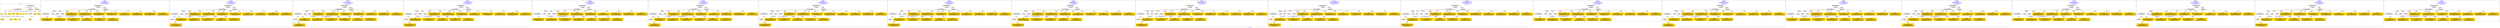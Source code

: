 digraph n0 {
fontcolor="blue"
remincross="true"
label="s07-s-13.json"
subgraph cluster_0 {
label="1-correct model"
n2[style="filled",color="white",fillcolor="lightgray",label="CulturalHeritageObject1"];
n3[shape="plaintext",style="filled",fillcolor="gold",label="dates"];
n4[style="filled",color="white",fillcolor="lightgray",label="Person1"];
n5[shape="plaintext",style="filled",fillcolor="gold",label="dimension"];
n6[shape="plaintext",style="filled",fillcolor="gold",label="technique"];
n7[shape="plaintext",style="filled",fillcolor="gold",label="credit_line"];
n8[shape="plaintext",style="filled",fillcolor="gold",label="origin"];
n9[shape="plaintext",style="filled",fillcolor="gold",label="title"];
n10[shape="plaintext",style="filled",fillcolor="gold",label="ac_id"];
n11[style="filled",color="white",fillcolor="lightgray",label="Concept1"];
n12[shape="plaintext",style="filled",fillcolor="gold",label="nationality"];
n13[shape="plaintext",style="filled",fillcolor="gold",label="birthDate"];
n14[shape="plaintext",style="filled",fillcolor="gold",label="deathDate"];
n15[shape="plaintext",style="filled",fillcolor="gold",label="name"];
n16[style="filled",color="white",fillcolor="lightgray",label="EuropeanaAggregation1"];
n17[style="filled",color="white",fillcolor="lightgray",label="WebResource1"];
n18[style="filled",color="white",fillcolor="lightgray",label="WebResource2"];
n19[shape="plaintext",style="filled",fillcolor="gold",label="image_url"];
n20[shape="plaintext",style="filled",fillcolor="gold",label="audio_url"];
n21[shape="plaintext",style="filled",fillcolor="gold",label="category"];
}
subgraph cluster_1 {
label="candidate 0\nlink coherence:1.0\nnode coherence:1.0\nconfidence:0.4192464934354887\nmapping score:0.5683202597165914\ncost:19.99973\n-precision:0.55-recall:0.58"
n23[style="filled",color="white",fillcolor="lightgray",label="CulturalHeritageObject1"];
n24[style="filled",color="white",fillcolor="lightgray",label="CulturalHeritageObject2"];
n25[style="filled",color="white",fillcolor="lightgray",label="Person1"];
n26[style="filled",color="white",fillcolor="lightgray",label="Concept1"];
n27[style="filled",color="white",fillcolor="lightgray",label="Document1"];
n28[style="filled",color="white",fillcolor="lightgray",label="EuropeanaAggregation1"];
n29[style="filled",color="white",fillcolor="lightgray",label="WebResource1"];
n30[shape="plaintext",style="filled",fillcolor="gold",label="title\n[CulturalHeritageObject,description,0.416]\n[CulturalHeritageObject,title,0.3]\n[Person,biographicalInformation,0.185]\n[Concept,prefLabel,0.099]"];
n31[shape="plaintext",style="filled",fillcolor="gold",label="category\n[Person,biographicalInformation,0.284]\n[CulturalHeritageObject,description,0.266]\n[Concept,prefLabel,0.234]\n[CulturalHeritageObject,provenance,0.216]"];
n32[shape="plaintext",style="filled",fillcolor="gold",label="credit_line\n[CulturalHeritageObject,provenance,0.52]\n[CulturalHeritageObject,description,0.195]\n[CulturalHeritageObject,title,0.167]\n[Person,biographicalInformation,0.118]"];
n33[shape="plaintext",style="filled",fillcolor="gold",label="image_url\n[WebResource,classLink,0.709]\n[Document,classLink,0.177]\n[CulturalHeritageObject,description,0.078]\n[Person,biographicalInformation,0.035]"];
n34[shape="plaintext",style="filled",fillcolor="gold",label="dimension\n[CulturalHeritageObject,extent,0.619]\n[CulturalHeritageObject,accessionNumber,0.159]\n[CulturalHeritageObject,description,0.123]\n[CulturalHeritageObject,provenance,0.099]"];
n35[shape="plaintext",style="filled",fillcolor="gold",label="name\n[Person,nameOfThePerson,0.303]\n[CulturalHeritageObject,description,0.299]\n[Person,biographicalInformation,0.226]\n[CulturalHeritageObject,title,0.171]"];
n36[shape="plaintext",style="filled",fillcolor="gold",label="deathDate\n[CulturalHeritageObject,description,0.374]\n[Person,biographicalInformation,0.234]\n[CulturalHeritageObject,provenance,0.214]\n[Person,dateOfDeath,0.178]"];
n37[shape="plaintext",style="filled",fillcolor="gold",label="nationality\n[Person,countryAssociatedWithThePerson,0.683]\n[CulturalHeritageObject,provenance,0.15]\n[Concept,prefLabel,0.09]\n[CulturalHeritageObject,title,0.077]"];
n38[shape="plaintext",style="filled",fillcolor="gold",label="ac_id\n[CulturalHeritageObject,description,0.457]\n[CulturalHeritageObject,provenance,0.226]\n[Person,nameOfThePerson,0.163]\n[Document,classLink,0.155]"];
n39[shape="plaintext",style="filled",fillcolor="gold",label="origin\n[Place,label,0.321]\n[CulturalHeritageObject,description,0.299]\n[CulturalHeritageObject,title,0.198]\n[Person,biographicalInformation,0.181]"];
n40[shape="plaintext",style="filled",fillcolor="gold",label="dates\n[CulturalHeritageObject,created,0.342]\n[Person,dateOfDeath,0.265]\n[CulturalHeritageObject,description,0.23]\n[Person,biographicalInformation,0.163]"];
n41[shape="plaintext",style="filled",fillcolor="gold",label="audio_url\n[WebResource,classLink,0.718]\n[Document,classLink,0.259]\n[CulturalHeritageObject,description,0.019]\n[Person,biographicalInformation,0.004]"];
n42[shape="plaintext",style="filled",fillcolor="gold",label="birthDate\n[Person,dateOfDeath,0.33]\n[Person,dateOfBirth,0.292]\n[CulturalHeritageObject,created,0.203]\n[CulturalHeritageObject,description,0.175]"];
n43[shape="plaintext",style="filled",fillcolor="gold",label="technique\n[CulturalHeritageObject,medium,0.702]\n[CulturalHeritageObject,description,0.186]\n[Person,biographicalInformation,0.066]\n[CulturalHeritageObject,title,0.045]"];
}
subgraph cluster_2 {
label="candidate 1\nlink coherence:1.0\nnode coherence:1.0\nconfidence:0.4192464934354887\nmapping score:0.5683202597165914\ncost:19.99974\n-precision:0.55-recall:0.58"
n45[style="filled",color="white",fillcolor="lightgray",label="CulturalHeritageObject1"];
n46[style="filled",color="white",fillcolor="lightgray",label="CulturalHeritageObject2"];
n47[style="filled",color="white",fillcolor="lightgray",label="Person1"];
n48[style="filled",color="white",fillcolor="lightgray",label="Concept1"];
n49[style="filled",color="white",fillcolor="lightgray",label="Document2"];
n50[style="filled",color="white",fillcolor="lightgray",label="EuropeanaAggregation1"];
n51[style="filled",color="white",fillcolor="lightgray",label="WebResource1"];
n52[shape="plaintext",style="filled",fillcolor="gold",label="title\n[CulturalHeritageObject,description,0.416]\n[CulturalHeritageObject,title,0.3]\n[Person,biographicalInformation,0.185]\n[Concept,prefLabel,0.099]"];
n53[shape="plaintext",style="filled",fillcolor="gold",label="category\n[Person,biographicalInformation,0.284]\n[CulturalHeritageObject,description,0.266]\n[Concept,prefLabel,0.234]\n[CulturalHeritageObject,provenance,0.216]"];
n54[shape="plaintext",style="filled",fillcolor="gold",label="audio_url\n[WebResource,classLink,0.718]\n[Document,classLink,0.259]\n[CulturalHeritageObject,description,0.019]\n[Person,biographicalInformation,0.004]"];
n55[shape="plaintext",style="filled",fillcolor="gold",label="credit_line\n[CulturalHeritageObject,provenance,0.52]\n[CulturalHeritageObject,description,0.195]\n[CulturalHeritageObject,title,0.167]\n[Person,biographicalInformation,0.118]"];
n56[shape="plaintext",style="filled",fillcolor="gold",label="image_url\n[WebResource,classLink,0.709]\n[Document,classLink,0.177]\n[CulturalHeritageObject,description,0.078]\n[Person,biographicalInformation,0.035]"];
n57[shape="plaintext",style="filled",fillcolor="gold",label="dimension\n[CulturalHeritageObject,extent,0.619]\n[CulturalHeritageObject,accessionNumber,0.159]\n[CulturalHeritageObject,description,0.123]\n[CulturalHeritageObject,provenance,0.099]"];
n58[shape="plaintext",style="filled",fillcolor="gold",label="name\n[Person,nameOfThePerson,0.303]\n[CulturalHeritageObject,description,0.299]\n[Person,biographicalInformation,0.226]\n[CulturalHeritageObject,title,0.171]"];
n59[shape="plaintext",style="filled",fillcolor="gold",label="deathDate\n[CulturalHeritageObject,description,0.374]\n[Person,biographicalInformation,0.234]\n[CulturalHeritageObject,provenance,0.214]\n[Person,dateOfDeath,0.178]"];
n60[shape="plaintext",style="filled",fillcolor="gold",label="nationality\n[Person,countryAssociatedWithThePerson,0.683]\n[CulturalHeritageObject,provenance,0.15]\n[Concept,prefLabel,0.09]\n[CulturalHeritageObject,title,0.077]"];
n61[shape="plaintext",style="filled",fillcolor="gold",label="ac_id\n[CulturalHeritageObject,description,0.457]\n[CulturalHeritageObject,provenance,0.226]\n[Person,nameOfThePerson,0.163]\n[Document,classLink,0.155]"];
n62[shape="plaintext",style="filled",fillcolor="gold",label="origin\n[Place,label,0.321]\n[CulturalHeritageObject,description,0.299]\n[CulturalHeritageObject,title,0.198]\n[Person,biographicalInformation,0.181]"];
n63[shape="plaintext",style="filled",fillcolor="gold",label="dates\n[CulturalHeritageObject,created,0.342]\n[Person,dateOfDeath,0.265]\n[CulturalHeritageObject,description,0.23]\n[Person,biographicalInformation,0.163]"];
n64[shape="plaintext",style="filled",fillcolor="gold",label="birthDate\n[Person,dateOfDeath,0.33]\n[Person,dateOfBirth,0.292]\n[CulturalHeritageObject,created,0.203]\n[CulturalHeritageObject,description,0.175]"];
n65[shape="plaintext",style="filled",fillcolor="gold",label="technique\n[CulturalHeritageObject,medium,0.702]\n[CulturalHeritageObject,description,0.186]\n[Person,biographicalInformation,0.066]\n[CulturalHeritageObject,title,0.045]"];
}
subgraph cluster_3 {
label="candidate 10\nlink coherence:1.0\nnode coherence:1.0\nconfidence:0.40577362394122873\nmapping score:0.5638293032185048\ncost:19.99974\n-precision:0.65-recall:0.68"
n67[style="filled",color="white",fillcolor="lightgray",label="CulturalHeritageObject1"];
n68[style="filled",color="white",fillcolor="lightgray",label="CulturalHeritageObject2"];
n69[style="filled",color="white",fillcolor="lightgray",label="Person1"];
n70[style="filled",color="white",fillcolor="lightgray",label="Concept1"];
n71[style="filled",color="white",fillcolor="lightgray",label="Document2"];
n72[style="filled",color="white",fillcolor="lightgray",label="EuropeanaAggregation1"];
n73[style="filled",color="white",fillcolor="lightgray",label="WebResource1"];
n74[shape="plaintext",style="filled",fillcolor="gold",label="origin\n[Place,label,0.321]\n[CulturalHeritageObject,description,0.299]\n[CulturalHeritageObject,title,0.198]\n[Person,biographicalInformation,0.181]"];
n75[shape="plaintext",style="filled",fillcolor="gold",label="category\n[Person,biographicalInformation,0.284]\n[CulturalHeritageObject,description,0.266]\n[Concept,prefLabel,0.234]\n[CulturalHeritageObject,provenance,0.216]"];
n76[shape="plaintext",style="filled",fillcolor="gold",label="audio_url\n[WebResource,classLink,0.718]\n[Document,classLink,0.259]\n[CulturalHeritageObject,description,0.019]\n[Person,biographicalInformation,0.004]"];
n77[shape="plaintext",style="filled",fillcolor="gold",label="ac_id\n[CulturalHeritageObject,description,0.457]\n[CulturalHeritageObject,provenance,0.226]\n[Person,nameOfThePerson,0.163]\n[Document,classLink,0.155]"];
n78[shape="plaintext",style="filled",fillcolor="gold",label="image_url\n[WebResource,classLink,0.709]\n[Document,classLink,0.177]\n[CulturalHeritageObject,description,0.078]\n[Person,biographicalInformation,0.035]"];
n79[shape="plaintext",style="filled",fillcolor="gold",label="dimension\n[CulturalHeritageObject,extent,0.619]\n[CulturalHeritageObject,accessionNumber,0.159]\n[CulturalHeritageObject,description,0.123]\n[CulturalHeritageObject,provenance,0.099]"];
n80[shape="plaintext",style="filled",fillcolor="gold",label="name\n[Person,nameOfThePerson,0.303]\n[CulturalHeritageObject,description,0.299]\n[Person,biographicalInformation,0.226]\n[CulturalHeritageObject,title,0.171]"];
n81[shape="plaintext",style="filled",fillcolor="gold",label="nationality\n[Person,countryAssociatedWithThePerson,0.683]\n[CulturalHeritageObject,provenance,0.15]\n[Concept,prefLabel,0.09]\n[CulturalHeritageObject,title,0.077]"];
n82[shape="plaintext",style="filled",fillcolor="gold",label="title\n[CulturalHeritageObject,description,0.416]\n[CulturalHeritageObject,title,0.3]\n[Person,biographicalInformation,0.185]\n[Concept,prefLabel,0.099]"];
n83[shape="plaintext",style="filled",fillcolor="gold",label="credit_line\n[CulturalHeritageObject,provenance,0.52]\n[CulturalHeritageObject,description,0.195]\n[CulturalHeritageObject,title,0.167]\n[Person,biographicalInformation,0.118]"];
n84[shape="plaintext",style="filled",fillcolor="gold",label="dates\n[CulturalHeritageObject,created,0.342]\n[Person,dateOfDeath,0.265]\n[CulturalHeritageObject,description,0.23]\n[Person,biographicalInformation,0.163]"];
n85[shape="plaintext",style="filled",fillcolor="gold",label="deathDate\n[CulturalHeritageObject,description,0.374]\n[Person,biographicalInformation,0.234]\n[CulturalHeritageObject,provenance,0.214]\n[Person,dateOfDeath,0.178]"];
n86[shape="plaintext",style="filled",fillcolor="gold",label="technique\n[CulturalHeritageObject,medium,0.702]\n[CulturalHeritageObject,description,0.186]\n[Person,biographicalInformation,0.066]\n[CulturalHeritageObject,title,0.045]"];
n87[shape="plaintext",style="filled",fillcolor="gold",label="birthDate\n[Person,dateOfDeath,0.33]\n[Person,dateOfBirth,0.292]\n[CulturalHeritageObject,created,0.203]\n[CulturalHeritageObject,description,0.175]"];
}
subgraph cluster_4 {
label="candidate 11\nlink coherence:1.0\nnode coherence:1.0\nconfidence:0.40494466016986336\nmapping score:0.563552981961383\ncost:20.99973\n-precision:0.57-recall:0.63"
n89[style="filled",color="white",fillcolor="lightgray",label="CulturalHeritageObject1"];
n90[style="filled",color="white",fillcolor="lightgray",label="CulturalHeritageObject2"];
n91[style="filled",color="white",fillcolor="lightgray",label="Person1"];
n92[style="filled",color="white",fillcolor="lightgray",label="Concept1"];
n93[style="filled",color="white",fillcolor="lightgray",label="Document1"];
n94[style="filled",color="white",fillcolor="lightgray",label="Document2"];
n95[style="filled",color="white",fillcolor="lightgray",label="EuropeanaAggregation1"];
n96[style="filled",color="white",fillcolor="lightgray",label="WebResource1"];
n97[shape="plaintext",style="filled",fillcolor="gold",label="category\n[Person,biographicalInformation,0.284]\n[CulturalHeritageObject,description,0.266]\n[Concept,prefLabel,0.234]\n[CulturalHeritageObject,provenance,0.216]"];
n98[shape="plaintext",style="filled",fillcolor="gold",label="ac_id\n[CulturalHeritageObject,description,0.457]\n[CulturalHeritageObject,provenance,0.226]\n[Person,nameOfThePerson,0.163]\n[Document,classLink,0.155]"];
n99[shape="plaintext",style="filled",fillcolor="gold",label="deathDate\n[CulturalHeritageObject,description,0.374]\n[Person,biographicalInformation,0.234]\n[CulturalHeritageObject,provenance,0.214]\n[Person,dateOfDeath,0.178]"];
n100[shape="plaintext",style="filled",fillcolor="gold",label="image_url\n[WebResource,classLink,0.709]\n[Document,classLink,0.177]\n[CulturalHeritageObject,description,0.078]\n[Person,biographicalInformation,0.035]"];
n101[shape="plaintext",style="filled",fillcolor="gold",label="dimension\n[CulturalHeritageObject,extent,0.619]\n[CulturalHeritageObject,accessionNumber,0.159]\n[CulturalHeritageObject,description,0.123]\n[CulturalHeritageObject,provenance,0.099]"];
n102[shape="plaintext",style="filled",fillcolor="gold",label="name\n[Person,nameOfThePerson,0.303]\n[CulturalHeritageObject,description,0.299]\n[Person,biographicalInformation,0.226]\n[CulturalHeritageObject,title,0.171]"];
n103[shape="plaintext",style="filled",fillcolor="gold",label="nationality\n[Person,countryAssociatedWithThePerson,0.683]\n[CulturalHeritageObject,provenance,0.15]\n[Concept,prefLabel,0.09]\n[CulturalHeritageObject,title,0.077]"];
n104[shape="plaintext",style="filled",fillcolor="gold",label="credit_line\n[CulturalHeritageObject,provenance,0.52]\n[CulturalHeritageObject,description,0.195]\n[CulturalHeritageObject,title,0.167]\n[Person,biographicalInformation,0.118]"];
n105[shape="plaintext",style="filled",fillcolor="gold",label="origin\n[Place,label,0.321]\n[CulturalHeritageObject,description,0.299]\n[CulturalHeritageObject,title,0.198]\n[Person,biographicalInformation,0.181]"];
n106[shape="plaintext",style="filled",fillcolor="gold",label="title\n[CulturalHeritageObject,description,0.416]\n[CulturalHeritageObject,title,0.3]\n[Person,biographicalInformation,0.185]\n[Concept,prefLabel,0.099]"];
n107[shape="plaintext",style="filled",fillcolor="gold",label="dates\n[CulturalHeritageObject,created,0.342]\n[Person,dateOfDeath,0.265]\n[CulturalHeritageObject,description,0.23]\n[Person,biographicalInformation,0.163]"];
n108[shape="plaintext",style="filled",fillcolor="gold",label="audio_url\n[WebResource,classLink,0.718]\n[Document,classLink,0.259]\n[CulturalHeritageObject,description,0.019]\n[Person,biographicalInformation,0.004]"];
n109[shape="plaintext",style="filled",fillcolor="gold",label="birthDate\n[Person,dateOfDeath,0.33]\n[Person,dateOfBirth,0.292]\n[CulturalHeritageObject,created,0.203]\n[CulturalHeritageObject,description,0.175]"];
n110[shape="plaintext",style="filled",fillcolor="gold",label="technique\n[CulturalHeritageObject,medium,0.702]\n[CulturalHeritageObject,description,0.186]\n[Person,biographicalInformation,0.066]\n[CulturalHeritageObject,title,0.045]"];
}
subgraph cluster_5 {
label="candidate 12\nlink coherence:1.0\nnode coherence:1.0\nconfidence:0.4047439073759267\nmapping score:0.5634860643634041\ncost:19.99973\n-precision:0.65-recall:0.68"
n112[style="filled",color="white",fillcolor="lightgray",label="CulturalHeritageObject1"];
n113[style="filled",color="white",fillcolor="lightgray",label="CulturalHeritageObject2"];
n114[style="filled",color="white",fillcolor="lightgray",label="Person1"];
n115[style="filled",color="white",fillcolor="lightgray",label="Concept1"];
n116[style="filled",color="white",fillcolor="lightgray",label="Document1"];
n117[style="filled",color="white",fillcolor="lightgray",label="EuropeanaAggregation1"];
n118[style="filled",color="white",fillcolor="lightgray",label="WebResource1"];
n119[shape="plaintext",style="filled",fillcolor="gold",label="title\n[CulturalHeritageObject,description,0.416]\n[CulturalHeritageObject,title,0.3]\n[Person,biographicalInformation,0.185]\n[Concept,prefLabel,0.099]"];
n120[shape="plaintext",style="filled",fillcolor="gold",label="category\n[Person,biographicalInformation,0.284]\n[CulturalHeritageObject,description,0.266]\n[Concept,prefLabel,0.234]\n[CulturalHeritageObject,provenance,0.216]"];
n121[shape="plaintext",style="filled",fillcolor="gold",label="ac_id\n[CulturalHeritageObject,description,0.457]\n[CulturalHeritageObject,provenance,0.226]\n[Person,nameOfThePerson,0.163]\n[Document,classLink,0.155]"];
n122[shape="plaintext",style="filled",fillcolor="gold",label="image_url\n[WebResource,classLink,0.709]\n[Document,classLink,0.177]\n[CulturalHeritageObject,description,0.078]\n[Person,biographicalInformation,0.035]"];
n123[shape="plaintext",style="filled",fillcolor="gold",label="dimension\n[CulturalHeritageObject,extent,0.619]\n[CulturalHeritageObject,accessionNumber,0.159]\n[CulturalHeritageObject,description,0.123]\n[CulturalHeritageObject,provenance,0.099]"];
n124[shape="plaintext",style="filled",fillcolor="gold",label="name\n[Person,nameOfThePerson,0.303]\n[CulturalHeritageObject,description,0.299]\n[Person,biographicalInformation,0.226]\n[CulturalHeritageObject,title,0.171]"];
n125[shape="plaintext",style="filled",fillcolor="gold",label="nationality\n[Person,countryAssociatedWithThePerson,0.683]\n[CulturalHeritageObject,provenance,0.15]\n[Concept,prefLabel,0.09]\n[CulturalHeritageObject,title,0.077]"];
n126[shape="plaintext",style="filled",fillcolor="gold",label="credit_line\n[CulturalHeritageObject,provenance,0.52]\n[CulturalHeritageObject,description,0.195]\n[CulturalHeritageObject,title,0.167]\n[Person,biographicalInformation,0.118]"];
n127[shape="plaintext",style="filled",fillcolor="gold",label="origin\n[Place,label,0.321]\n[CulturalHeritageObject,description,0.299]\n[CulturalHeritageObject,title,0.198]\n[Person,biographicalInformation,0.181]"];
n128[shape="plaintext",style="filled",fillcolor="gold",label="dates\n[CulturalHeritageObject,created,0.342]\n[Person,dateOfDeath,0.265]\n[CulturalHeritageObject,description,0.23]\n[Person,biographicalInformation,0.163]"];
n129[shape="plaintext",style="filled",fillcolor="gold",label="audio_url\n[WebResource,classLink,0.718]\n[Document,classLink,0.259]\n[CulturalHeritageObject,description,0.019]\n[Person,biographicalInformation,0.004]"];
n130[shape="plaintext",style="filled",fillcolor="gold",label="deathDate\n[CulturalHeritageObject,description,0.374]\n[Person,biographicalInformation,0.234]\n[CulturalHeritageObject,provenance,0.214]\n[Person,dateOfDeath,0.178]"];
n131[shape="plaintext",style="filled",fillcolor="gold",label="technique\n[CulturalHeritageObject,medium,0.702]\n[CulturalHeritageObject,description,0.186]\n[Person,biographicalInformation,0.066]\n[CulturalHeritageObject,title,0.045]"];
n132[shape="plaintext",style="filled",fillcolor="gold",label="birthDate\n[Person,dateOfDeath,0.33]\n[Person,dateOfBirth,0.292]\n[CulturalHeritageObject,created,0.203]\n[CulturalHeritageObject,description,0.175]"];
}
subgraph cluster_6 {
label="candidate 13\nlink coherence:1.0\nnode coherence:1.0\nconfidence:0.4047439073759267\nmapping score:0.5634860643634041\ncost:19.99974\n-precision:0.65-recall:0.68"
n134[style="filled",color="white",fillcolor="lightgray",label="CulturalHeritageObject1"];
n135[style="filled",color="white",fillcolor="lightgray",label="CulturalHeritageObject2"];
n136[style="filled",color="white",fillcolor="lightgray",label="Person1"];
n137[style="filled",color="white",fillcolor="lightgray",label="Concept1"];
n138[style="filled",color="white",fillcolor="lightgray",label="Document2"];
n139[style="filled",color="white",fillcolor="lightgray",label="EuropeanaAggregation1"];
n140[style="filled",color="white",fillcolor="lightgray",label="WebResource1"];
n141[shape="plaintext",style="filled",fillcolor="gold",label="title\n[CulturalHeritageObject,description,0.416]\n[CulturalHeritageObject,title,0.3]\n[Person,biographicalInformation,0.185]\n[Concept,prefLabel,0.099]"];
n142[shape="plaintext",style="filled",fillcolor="gold",label="category\n[Person,biographicalInformation,0.284]\n[CulturalHeritageObject,description,0.266]\n[Concept,prefLabel,0.234]\n[CulturalHeritageObject,provenance,0.216]"];
n143[shape="plaintext",style="filled",fillcolor="gold",label="audio_url\n[WebResource,classLink,0.718]\n[Document,classLink,0.259]\n[CulturalHeritageObject,description,0.019]\n[Person,biographicalInformation,0.004]"];
n144[shape="plaintext",style="filled",fillcolor="gold",label="ac_id\n[CulturalHeritageObject,description,0.457]\n[CulturalHeritageObject,provenance,0.226]\n[Person,nameOfThePerson,0.163]\n[Document,classLink,0.155]"];
n145[shape="plaintext",style="filled",fillcolor="gold",label="image_url\n[WebResource,classLink,0.709]\n[Document,classLink,0.177]\n[CulturalHeritageObject,description,0.078]\n[Person,biographicalInformation,0.035]"];
n146[shape="plaintext",style="filled",fillcolor="gold",label="dimension\n[CulturalHeritageObject,extent,0.619]\n[CulturalHeritageObject,accessionNumber,0.159]\n[CulturalHeritageObject,description,0.123]\n[CulturalHeritageObject,provenance,0.099]"];
n147[shape="plaintext",style="filled",fillcolor="gold",label="name\n[Person,nameOfThePerson,0.303]\n[CulturalHeritageObject,description,0.299]\n[Person,biographicalInformation,0.226]\n[CulturalHeritageObject,title,0.171]"];
n148[shape="plaintext",style="filled",fillcolor="gold",label="nationality\n[Person,countryAssociatedWithThePerson,0.683]\n[CulturalHeritageObject,provenance,0.15]\n[Concept,prefLabel,0.09]\n[CulturalHeritageObject,title,0.077]"];
n149[shape="plaintext",style="filled",fillcolor="gold",label="credit_line\n[CulturalHeritageObject,provenance,0.52]\n[CulturalHeritageObject,description,0.195]\n[CulturalHeritageObject,title,0.167]\n[Person,biographicalInformation,0.118]"];
n150[shape="plaintext",style="filled",fillcolor="gold",label="origin\n[Place,label,0.321]\n[CulturalHeritageObject,description,0.299]\n[CulturalHeritageObject,title,0.198]\n[Person,biographicalInformation,0.181]"];
n151[shape="plaintext",style="filled",fillcolor="gold",label="dates\n[CulturalHeritageObject,created,0.342]\n[Person,dateOfDeath,0.265]\n[CulturalHeritageObject,description,0.23]\n[Person,biographicalInformation,0.163]"];
n152[shape="plaintext",style="filled",fillcolor="gold",label="deathDate\n[CulturalHeritageObject,description,0.374]\n[Person,biographicalInformation,0.234]\n[CulturalHeritageObject,provenance,0.214]\n[Person,dateOfDeath,0.178]"];
n153[shape="plaintext",style="filled",fillcolor="gold",label="technique\n[CulturalHeritageObject,medium,0.702]\n[CulturalHeritageObject,description,0.186]\n[Person,biographicalInformation,0.066]\n[CulturalHeritageObject,title,0.045]"];
n154[shape="plaintext",style="filled",fillcolor="gold",label="birthDate\n[Person,dateOfDeath,0.33]\n[Person,dateOfBirth,0.292]\n[CulturalHeritageObject,created,0.203]\n[CulturalHeritageObject,description,0.175]"];
}
subgraph cluster_7 {
label="candidate 14\nlink coherence:1.0\nnode coherence:1.0\nconfidence:0.40325747631615966\nmapping score:0.5629905873434818\ncost:20.99973\n-precision:0.57-recall:0.63"
n156[style="filled",color="white",fillcolor="lightgray",label="CulturalHeritageObject1"];
n157[style="filled",color="white",fillcolor="lightgray",label="CulturalHeritageObject2"];
n158[style="filled",color="white",fillcolor="lightgray",label="Person1"];
n159[style="filled",color="white",fillcolor="lightgray",label="Concept1"];
n160[style="filled",color="white",fillcolor="lightgray",label="Document1"];
n161[style="filled",color="white",fillcolor="lightgray",label="Document2"];
n162[style="filled",color="white",fillcolor="lightgray",label="EuropeanaAggregation1"];
n163[style="filled",color="white",fillcolor="lightgray",label="WebResource1"];
n164[shape="plaintext",style="filled",fillcolor="gold",label="category\n[Person,biographicalInformation,0.284]\n[CulturalHeritageObject,description,0.266]\n[Concept,prefLabel,0.234]\n[CulturalHeritageObject,provenance,0.216]"];
n165[shape="plaintext",style="filled",fillcolor="gold",label="ac_id\n[CulturalHeritageObject,description,0.457]\n[CulturalHeritageObject,provenance,0.226]\n[Person,nameOfThePerson,0.163]\n[Document,classLink,0.155]"];
n166[shape="plaintext",style="filled",fillcolor="gold",label="deathDate\n[CulturalHeritageObject,description,0.374]\n[Person,biographicalInformation,0.234]\n[CulturalHeritageObject,provenance,0.214]\n[Person,dateOfDeath,0.178]"];
n167[shape="plaintext",style="filled",fillcolor="gold",label="image_url\n[WebResource,classLink,0.709]\n[Document,classLink,0.177]\n[CulturalHeritageObject,description,0.078]\n[Person,biographicalInformation,0.035]"];
n168[shape="plaintext",style="filled",fillcolor="gold",label="dimension\n[CulturalHeritageObject,extent,0.619]\n[CulturalHeritageObject,accessionNumber,0.159]\n[CulturalHeritageObject,description,0.123]\n[CulturalHeritageObject,provenance,0.099]"];
n169[shape="plaintext",style="filled",fillcolor="gold",label="name\n[Person,nameOfThePerson,0.303]\n[CulturalHeritageObject,description,0.299]\n[Person,biographicalInformation,0.226]\n[CulturalHeritageObject,title,0.171]"];
n170[shape="plaintext",style="filled",fillcolor="gold",label="nationality\n[Person,countryAssociatedWithThePerson,0.683]\n[CulturalHeritageObject,provenance,0.15]\n[Concept,prefLabel,0.09]\n[CulturalHeritageObject,title,0.077]"];
n171[shape="plaintext",style="filled",fillcolor="gold",label="title\n[CulturalHeritageObject,description,0.416]\n[CulturalHeritageObject,title,0.3]\n[Person,biographicalInformation,0.185]\n[Concept,prefLabel,0.099]"];
n172[shape="plaintext",style="filled",fillcolor="gold",label="credit_line\n[CulturalHeritageObject,provenance,0.52]\n[CulturalHeritageObject,description,0.195]\n[CulturalHeritageObject,title,0.167]\n[Person,biographicalInformation,0.118]"];
n173[shape="plaintext",style="filled",fillcolor="gold",label="origin\n[Place,label,0.321]\n[CulturalHeritageObject,description,0.299]\n[CulturalHeritageObject,title,0.198]\n[Person,biographicalInformation,0.181]"];
n174[shape="plaintext",style="filled",fillcolor="gold",label="dates\n[CulturalHeritageObject,created,0.342]\n[Person,dateOfDeath,0.265]\n[CulturalHeritageObject,description,0.23]\n[Person,biographicalInformation,0.163]"];
n175[shape="plaintext",style="filled",fillcolor="gold",label="audio_url\n[WebResource,classLink,0.718]\n[Document,classLink,0.259]\n[CulturalHeritageObject,description,0.019]\n[Person,biographicalInformation,0.004]"];
n176[shape="plaintext",style="filled",fillcolor="gold",label="technique\n[CulturalHeritageObject,medium,0.702]\n[CulturalHeritageObject,description,0.186]\n[Person,biographicalInformation,0.066]\n[CulturalHeritageObject,title,0.045]"];
n177[shape="plaintext",style="filled",fillcolor="gold",label="birthDate\n[Person,dateOfDeath,0.33]\n[Person,dateOfBirth,0.292]\n[CulturalHeritageObject,created,0.203]\n[CulturalHeritageObject,description,0.175]"];
}
subgraph cluster_8 {
label="candidate 15\nlink coherence:1.0\nnode coherence:1.0\nconfidence:0.39946421509644975\nmapping score:0.5736309288416738\ncost:19.99975\n-precision:0.6-recall:0.63"
n179[style="filled",color="white",fillcolor="lightgray",label="CulturalHeritageObject1"];
n180[style="filled",color="white",fillcolor="lightgray",label="CulturalHeritageObject2"];
n181[style="filled",color="white",fillcolor="lightgray",label="Person1"];
n182[style="filled",color="white",fillcolor="lightgray",label="Document1"];
n183[style="filled",color="white",fillcolor="lightgray",label="Document2"];
n184[style="filled",color="white",fillcolor="lightgray",label="EuropeanaAggregation1"];
n185[style="filled",color="white",fillcolor="lightgray",label="WebResource1"];
n186[shape="plaintext",style="filled",fillcolor="gold",label="ac_id\n[CulturalHeritageObject,description,0.457]\n[CulturalHeritageObject,provenance,0.226]\n[Person,nameOfThePerson,0.163]\n[Document,classLink,0.155]"];
n187[shape="plaintext",style="filled",fillcolor="gold",label="category\n[Person,biographicalInformation,0.284]\n[CulturalHeritageObject,description,0.266]\n[Concept,prefLabel,0.234]\n[CulturalHeritageObject,provenance,0.216]"];
n188[shape="plaintext",style="filled",fillcolor="gold",label="image_url\n[WebResource,classLink,0.709]\n[Document,classLink,0.177]\n[CulturalHeritageObject,description,0.078]\n[Person,biographicalInformation,0.035]"];
n189[shape="plaintext",style="filled",fillcolor="gold",label="dimension\n[CulturalHeritageObject,extent,0.619]\n[CulturalHeritageObject,accessionNumber,0.159]\n[CulturalHeritageObject,description,0.123]\n[CulturalHeritageObject,provenance,0.099]"];
n190[shape="plaintext",style="filled",fillcolor="gold",label="name\n[Person,nameOfThePerson,0.303]\n[CulturalHeritageObject,description,0.299]\n[Person,biographicalInformation,0.226]\n[CulturalHeritageObject,title,0.171]"];
n191[shape="plaintext",style="filled",fillcolor="gold",label="nationality\n[Person,countryAssociatedWithThePerson,0.683]\n[CulturalHeritageObject,provenance,0.15]\n[Concept,prefLabel,0.09]\n[CulturalHeritageObject,title,0.077]"];
n192[shape="plaintext",style="filled",fillcolor="gold",label="title\n[CulturalHeritageObject,description,0.416]\n[CulturalHeritageObject,title,0.3]\n[Person,biographicalInformation,0.185]\n[Concept,prefLabel,0.099]"];
n193[shape="plaintext",style="filled",fillcolor="gold",label="credit_line\n[CulturalHeritageObject,provenance,0.52]\n[CulturalHeritageObject,description,0.195]\n[CulturalHeritageObject,title,0.167]\n[Person,biographicalInformation,0.118]"];
n194[shape="plaintext",style="filled",fillcolor="gold",label="origin\n[Place,label,0.321]\n[CulturalHeritageObject,description,0.299]\n[CulturalHeritageObject,title,0.198]\n[Person,biographicalInformation,0.181]"];
n195[shape="plaintext",style="filled",fillcolor="gold",label="dates\n[CulturalHeritageObject,created,0.342]\n[Person,dateOfDeath,0.265]\n[CulturalHeritageObject,description,0.23]\n[Person,biographicalInformation,0.163]"];
n196[shape="plaintext",style="filled",fillcolor="gold",label="audio_url\n[WebResource,classLink,0.718]\n[Document,classLink,0.259]\n[CulturalHeritageObject,description,0.019]\n[Person,biographicalInformation,0.004]"];
n197[shape="plaintext",style="filled",fillcolor="gold",label="deathDate\n[CulturalHeritageObject,description,0.374]\n[Person,biographicalInformation,0.234]\n[CulturalHeritageObject,provenance,0.214]\n[Person,dateOfDeath,0.178]"];
n198[shape="plaintext",style="filled",fillcolor="gold",label="technique\n[CulturalHeritageObject,medium,0.702]\n[CulturalHeritageObject,description,0.186]\n[Person,biographicalInformation,0.066]\n[CulturalHeritageObject,title,0.045]"];
n199[shape="plaintext",style="filled",fillcolor="gold",label="birthDate\n[Person,dateOfDeath,0.33]\n[Person,dateOfBirth,0.292]\n[CulturalHeritageObject,created,0.203]\n[CulturalHeritageObject,description,0.175]"];
}
subgraph cluster_9 {
label="candidate 16\nlink coherence:1.0\nnode coherence:1.0\nconfidence:0.39843449853114776\nmapping score:0.5732876899865731\ncost:19.99975\n-precision:0.65-recall:0.68"
n201[style="filled",color="white",fillcolor="lightgray",label="CulturalHeritageObject1"];
n202[style="filled",color="white",fillcolor="lightgray",label="CulturalHeritageObject2"];
n203[style="filled",color="white",fillcolor="lightgray",label="Person1"];
n204[style="filled",color="white",fillcolor="lightgray",label="Document1"];
n205[style="filled",color="white",fillcolor="lightgray",label="Document2"];
n206[style="filled",color="white",fillcolor="lightgray",label="EuropeanaAggregation1"];
n207[style="filled",color="white",fillcolor="lightgray",label="WebResource1"];
n208[shape="plaintext",style="filled",fillcolor="gold",label="ac_id\n[CulturalHeritageObject,description,0.457]\n[CulturalHeritageObject,provenance,0.226]\n[Person,nameOfThePerson,0.163]\n[Document,classLink,0.155]"];
n209[shape="plaintext",style="filled",fillcolor="gold",label="category\n[Person,biographicalInformation,0.284]\n[CulturalHeritageObject,description,0.266]\n[Concept,prefLabel,0.234]\n[CulturalHeritageObject,provenance,0.216]"];
n210[shape="plaintext",style="filled",fillcolor="gold",label="image_url\n[WebResource,classLink,0.709]\n[Document,classLink,0.177]\n[CulturalHeritageObject,description,0.078]\n[Person,biographicalInformation,0.035]"];
n211[shape="plaintext",style="filled",fillcolor="gold",label="dimension\n[CulturalHeritageObject,extent,0.619]\n[CulturalHeritageObject,accessionNumber,0.159]\n[CulturalHeritageObject,description,0.123]\n[CulturalHeritageObject,provenance,0.099]"];
n212[shape="plaintext",style="filled",fillcolor="gold",label="name\n[Person,nameOfThePerson,0.303]\n[CulturalHeritageObject,description,0.299]\n[Person,biographicalInformation,0.226]\n[CulturalHeritageObject,title,0.171]"];
n213[shape="plaintext",style="filled",fillcolor="gold",label="nationality\n[Person,countryAssociatedWithThePerson,0.683]\n[CulturalHeritageObject,provenance,0.15]\n[Concept,prefLabel,0.09]\n[CulturalHeritageObject,title,0.077]"];
n214[shape="plaintext",style="filled",fillcolor="gold",label="credit_line\n[CulturalHeritageObject,provenance,0.52]\n[CulturalHeritageObject,description,0.195]\n[CulturalHeritageObject,title,0.167]\n[Person,biographicalInformation,0.118]"];
n215[shape="plaintext",style="filled",fillcolor="gold",label="origin\n[Place,label,0.321]\n[CulturalHeritageObject,description,0.299]\n[CulturalHeritageObject,title,0.198]\n[Person,biographicalInformation,0.181]"];
n216[shape="plaintext",style="filled",fillcolor="gold",label="title\n[CulturalHeritageObject,description,0.416]\n[CulturalHeritageObject,title,0.3]\n[Person,biographicalInformation,0.185]\n[Concept,prefLabel,0.099]"];
n217[shape="plaintext",style="filled",fillcolor="gold",label="dates\n[CulturalHeritageObject,created,0.342]\n[Person,dateOfDeath,0.265]\n[CulturalHeritageObject,description,0.23]\n[Person,biographicalInformation,0.163]"];
n218[shape="plaintext",style="filled",fillcolor="gold",label="audio_url\n[WebResource,classLink,0.718]\n[Document,classLink,0.259]\n[CulturalHeritageObject,description,0.019]\n[Person,biographicalInformation,0.004]"];
n219[shape="plaintext",style="filled",fillcolor="gold",label="deathDate\n[CulturalHeritageObject,description,0.374]\n[Person,biographicalInformation,0.234]\n[CulturalHeritageObject,provenance,0.214]\n[Person,dateOfDeath,0.178]"];
n220[shape="plaintext",style="filled",fillcolor="gold",label="technique\n[CulturalHeritageObject,medium,0.702]\n[CulturalHeritageObject,description,0.186]\n[Person,biographicalInformation,0.066]\n[CulturalHeritageObject,title,0.045]"];
n221[shape="plaintext",style="filled",fillcolor="gold",label="birthDate\n[Person,dateOfDeath,0.33]\n[Person,dateOfBirth,0.292]\n[CulturalHeritageObject,created,0.203]\n[CulturalHeritageObject,description,0.175]"];
}
subgraph cluster_10 {
label="candidate 17\nlink coherence:0.9545454545454546\nnode coherence:1.0\nconfidence:0.4059743767351654\nmapping score:0.5638962208164836\ncost:21.99973\n-precision:0.5-recall:0.58"
n223[style="filled",color="white",fillcolor="lightgray",label="CulturalHeritageObject1"];
n224[style="filled",color="white",fillcolor="lightgray",label="CulturalHeritageObject2"];
n225[style="filled",color="white",fillcolor="lightgray",label="Person1"];
n226[style="filled",color="white",fillcolor="lightgray",label="Place1"];
n227[style="filled",color="white",fillcolor="lightgray",label="Concept1"];
n228[style="filled",color="white",fillcolor="lightgray",label="Document1"];
n229[style="filled",color="white",fillcolor="lightgray",label="Document2"];
n230[style="filled",color="white",fillcolor="lightgray",label="EuropeanaAggregation1"];
n231[style="filled",color="white",fillcolor="lightgray",label="WebResource1"];
n232[shape="plaintext",style="filled",fillcolor="gold",label="category\n[Person,biographicalInformation,0.284]\n[CulturalHeritageObject,description,0.266]\n[Concept,prefLabel,0.234]\n[CulturalHeritageObject,provenance,0.216]"];
n233[shape="plaintext",style="filled",fillcolor="gold",label="ac_id\n[CulturalHeritageObject,description,0.457]\n[CulturalHeritageObject,provenance,0.226]\n[Person,nameOfThePerson,0.163]\n[Document,classLink,0.155]"];
n234[shape="plaintext",style="filled",fillcolor="gold",label="deathDate\n[CulturalHeritageObject,description,0.374]\n[Person,biographicalInformation,0.234]\n[CulturalHeritageObject,provenance,0.214]\n[Person,dateOfDeath,0.178]"];
n235[shape="plaintext",style="filled",fillcolor="gold",label="image_url\n[WebResource,classLink,0.709]\n[Document,classLink,0.177]\n[CulturalHeritageObject,description,0.078]\n[Person,biographicalInformation,0.035]"];
n236[shape="plaintext",style="filled",fillcolor="gold",label="dimension\n[CulturalHeritageObject,extent,0.619]\n[CulturalHeritageObject,accessionNumber,0.159]\n[CulturalHeritageObject,description,0.123]\n[CulturalHeritageObject,provenance,0.099]"];
n237[shape="plaintext",style="filled",fillcolor="gold",label="name\n[Person,nameOfThePerson,0.303]\n[CulturalHeritageObject,description,0.299]\n[Person,biographicalInformation,0.226]\n[CulturalHeritageObject,title,0.171]"];
n238[shape="plaintext",style="filled",fillcolor="gold",label="nationality\n[Person,countryAssociatedWithThePerson,0.683]\n[CulturalHeritageObject,provenance,0.15]\n[Concept,prefLabel,0.09]\n[CulturalHeritageObject,title,0.077]"];
n239[shape="plaintext",style="filled",fillcolor="gold",label="title\n[CulturalHeritageObject,description,0.416]\n[CulturalHeritageObject,title,0.3]\n[Person,biographicalInformation,0.185]\n[Concept,prefLabel,0.099]"];
n240[shape="plaintext",style="filled",fillcolor="gold",label="credit_line\n[CulturalHeritageObject,provenance,0.52]\n[CulturalHeritageObject,description,0.195]\n[CulturalHeritageObject,title,0.167]\n[Person,biographicalInformation,0.118]"];
n241[shape="plaintext",style="filled",fillcolor="gold",label="origin\n[Place,label,0.321]\n[CulturalHeritageObject,description,0.299]\n[CulturalHeritageObject,title,0.198]\n[Person,biographicalInformation,0.181]"];
n242[shape="plaintext",style="filled",fillcolor="gold",label="dates\n[CulturalHeritageObject,created,0.342]\n[Person,dateOfDeath,0.265]\n[CulturalHeritageObject,description,0.23]\n[Person,biographicalInformation,0.163]"];
n243[shape="plaintext",style="filled",fillcolor="gold",label="audio_url\n[WebResource,classLink,0.718]\n[Document,classLink,0.259]\n[CulturalHeritageObject,description,0.019]\n[Person,biographicalInformation,0.004]"];
n244[shape="plaintext",style="filled",fillcolor="gold",label="birthDate\n[Person,dateOfDeath,0.33]\n[Person,dateOfBirth,0.292]\n[CulturalHeritageObject,created,0.203]\n[CulturalHeritageObject,description,0.175]"];
n245[shape="plaintext",style="filled",fillcolor="gold",label="technique\n[CulturalHeritageObject,medium,0.702]\n[CulturalHeritageObject,description,0.186]\n[Person,biographicalInformation,0.066]\n[CulturalHeritageObject,title,0.045]"];
}
subgraph cluster_11 {
label="candidate 18\nlink coherence:0.9545454545454546\nnode coherence:1.0\nconfidence:0.40494466016986336\nmapping score:0.563552981961383\ncost:21.99973\n-precision:0.55-recall:0.63"
n247[style="filled",color="white",fillcolor="lightgray",label="CulturalHeritageObject1"];
n248[style="filled",color="white",fillcolor="lightgray",label="CulturalHeritageObject2"];
n249[style="filled",color="white",fillcolor="lightgray",label="Person1"];
n250[style="filled",color="white",fillcolor="lightgray",label="Place1"];
n251[style="filled",color="white",fillcolor="lightgray",label="Concept1"];
n252[style="filled",color="white",fillcolor="lightgray",label="Document1"];
n253[style="filled",color="white",fillcolor="lightgray",label="Document2"];
n254[style="filled",color="white",fillcolor="lightgray",label="EuropeanaAggregation1"];
n255[style="filled",color="white",fillcolor="lightgray",label="WebResource1"];
n256[shape="plaintext",style="filled",fillcolor="gold",label="category\n[Person,biographicalInformation,0.284]\n[CulturalHeritageObject,description,0.266]\n[Concept,prefLabel,0.234]\n[CulturalHeritageObject,provenance,0.216]"];
n257[shape="plaintext",style="filled",fillcolor="gold",label="ac_id\n[CulturalHeritageObject,description,0.457]\n[CulturalHeritageObject,provenance,0.226]\n[Person,nameOfThePerson,0.163]\n[Document,classLink,0.155]"];
n258[shape="plaintext",style="filled",fillcolor="gold",label="deathDate\n[CulturalHeritageObject,description,0.374]\n[Person,biographicalInformation,0.234]\n[CulturalHeritageObject,provenance,0.214]\n[Person,dateOfDeath,0.178]"];
n259[shape="plaintext",style="filled",fillcolor="gold",label="image_url\n[WebResource,classLink,0.709]\n[Document,classLink,0.177]\n[CulturalHeritageObject,description,0.078]\n[Person,biographicalInformation,0.035]"];
n260[shape="plaintext",style="filled",fillcolor="gold",label="dimension\n[CulturalHeritageObject,extent,0.619]\n[CulturalHeritageObject,accessionNumber,0.159]\n[CulturalHeritageObject,description,0.123]\n[CulturalHeritageObject,provenance,0.099]"];
n261[shape="plaintext",style="filled",fillcolor="gold",label="name\n[Person,nameOfThePerson,0.303]\n[CulturalHeritageObject,description,0.299]\n[Person,biographicalInformation,0.226]\n[CulturalHeritageObject,title,0.171]"];
n262[shape="plaintext",style="filled",fillcolor="gold",label="nationality\n[Person,countryAssociatedWithThePerson,0.683]\n[CulturalHeritageObject,provenance,0.15]\n[Concept,prefLabel,0.09]\n[CulturalHeritageObject,title,0.077]"];
n263[shape="plaintext",style="filled",fillcolor="gold",label="credit_line\n[CulturalHeritageObject,provenance,0.52]\n[CulturalHeritageObject,description,0.195]\n[CulturalHeritageObject,title,0.167]\n[Person,biographicalInformation,0.118]"];
n264[shape="plaintext",style="filled",fillcolor="gold",label="origin\n[Place,label,0.321]\n[CulturalHeritageObject,description,0.299]\n[CulturalHeritageObject,title,0.198]\n[Person,biographicalInformation,0.181]"];
n265[shape="plaintext",style="filled",fillcolor="gold",label="title\n[CulturalHeritageObject,description,0.416]\n[CulturalHeritageObject,title,0.3]\n[Person,biographicalInformation,0.185]\n[Concept,prefLabel,0.099]"];
n266[shape="plaintext",style="filled",fillcolor="gold",label="dates\n[CulturalHeritageObject,created,0.342]\n[Person,dateOfDeath,0.265]\n[CulturalHeritageObject,description,0.23]\n[Person,biographicalInformation,0.163]"];
n267[shape="plaintext",style="filled",fillcolor="gold",label="audio_url\n[WebResource,classLink,0.718]\n[Document,classLink,0.259]\n[CulturalHeritageObject,description,0.019]\n[Person,biographicalInformation,0.004]"];
n268[shape="plaintext",style="filled",fillcolor="gold",label="birthDate\n[Person,dateOfDeath,0.33]\n[Person,dateOfBirth,0.292]\n[CulturalHeritageObject,created,0.203]\n[CulturalHeritageObject,description,0.175]"];
n269[shape="plaintext",style="filled",fillcolor="gold",label="technique\n[CulturalHeritageObject,medium,0.702]\n[CulturalHeritageObject,description,0.186]\n[Person,biographicalInformation,0.066]\n[CulturalHeritageObject,title,0.045]"];
}
subgraph cluster_12 {
label="candidate 19\nlink coherence:0.9545454545454546\nnode coherence:1.0\nconfidence:0.40325747631615966\nmapping score:0.5629905873434818\ncost:21.99973\n-precision:0.55-recall:0.63"
n271[style="filled",color="white",fillcolor="lightgray",label="CulturalHeritageObject1"];
n272[style="filled",color="white",fillcolor="lightgray",label="CulturalHeritageObject2"];
n273[style="filled",color="white",fillcolor="lightgray",label="Person1"];
n274[style="filled",color="white",fillcolor="lightgray",label="Place1"];
n275[style="filled",color="white",fillcolor="lightgray",label="Concept1"];
n276[style="filled",color="white",fillcolor="lightgray",label="Document1"];
n277[style="filled",color="white",fillcolor="lightgray",label="Document2"];
n278[style="filled",color="white",fillcolor="lightgray",label="EuropeanaAggregation1"];
n279[style="filled",color="white",fillcolor="lightgray",label="WebResource1"];
n280[shape="plaintext",style="filled",fillcolor="gold",label="category\n[Person,biographicalInformation,0.284]\n[CulturalHeritageObject,description,0.266]\n[Concept,prefLabel,0.234]\n[CulturalHeritageObject,provenance,0.216]"];
n281[shape="plaintext",style="filled",fillcolor="gold",label="ac_id\n[CulturalHeritageObject,description,0.457]\n[CulturalHeritageObject,provenance,0.226]\n[Person,nameOfThePerson,0.163]\n[Document,classLink,0.155]"];
n282[shape="plaintext",style="filled",fillcolor="gold",label="deathDate\n[CulturalHeritageObject,description,0.374]\n[Person,biographicalInformation,0.234]\n[CulturalHeritageObject,provenance,0.214]\n[Person,dateOfDeath,0.178]"];
n283[shape="plaintext",style="filled",fillcolor="gold",label="image_url\n[WebResource,classLink,0.709]\n[Document,classLink,0.177]\n[CulturalHeritageObject,description,0.078]\n[Person,biographicalInformation,0.035]"];
n284[shape="plaintext",style="filled",fillcolor="gold",label="dimension\n[CulturalHeritageObject,extent,0.619]\n[CulturalHeritageObject,accessionNumber,0.159]\n[CulturalHeritageObject,description,0.123]\n[CulturalHeritageObject,provenance,0.099]"];
n285[shape="plaintext",style="filled",fillcolor="gold",label="name\n[Person,nameOfThePerson,0.303]\n[CulturalHeritageObject,description,0.299]\n[Person,biographicalInformation,0.226]\n[CulturalHeritageObject,title,0.171]"];
n286[shape="plaintext",style="filled",fillcolor="gold",label="nationality\n[Person,countryAssociatedWithThePerson,0.683]\n[CulturalHeritageObject,provenance,0.15]\n[Concept,prefLabel,0.09]\n[CulturalHeritageObject,title,0.077]"];
n287[shape="plaintext",style="filled",fillcolor="gold",label="title\n[CulturalHeritageObject,description,0.416]\n[CulturalHeritageObject,title,0.3]\n[Person,biographicalInformation,0.185]\n[Concept,prefLabel,0.099]"];
n288[shape="plaintext",style="filled",fillcolor="gold",label="credit_line\n[CulturalHeritageObject,provenance,0.52]\n[CulturalHeritageObject,description,0.195]\n[CulturalHeritageObject,title,0.167]\n[Person,biographicalInformation,0.118]"];
n289[shape="plaintext",style="filled",fillcolor="gold",label="origin\n[Place,label,0.321]\n[CulturalHeritageObject,description,0.299]\n[CulturalHeritageObject,title,0.198]\n[Person,biographicalInformation,0.181]"];
n290[shape="plaintext",style="filled",fillcolor="gold",label="dates\n[CulturalHeritageObject,created,0.342]\n[Person,dateOfDeath,0.265]\n[CulturalHeritageObject,description,0.23]\n[Person,biographicalInformation,0.163]"];
n291[shape="plaintext",style="filled",fillcolor="gold",label="audio_url\n[WebResource,classLink,0.718]\n[Document,classLink,0.259]\n[CulturalHeritageObject,description,0.019]\n[Person,biographicalInformation,0.004]"];
n292[shape="plaintext",style="filled",fillcolor="gold",label="technique\n[CulturalHeritageObject,medium,0.702]\n[CulturalHeritageObject,description,0.186]\n[Person,biographicalInformation,0.066]\n[CulturalHeritageObject,title,0.045]"];
n293[shape="plaintext",style="filled",fillcolor="gold",label="birthDate\n[Person,dateOfDeath,0.33]\n[Person,dateOfBirth,0.292]\n[CulturalHeritageObject,created,0.203]\n[CulturalHeritageObject,description,0.175]"];
}
subgraph cluster_13 {
label="candidate 2\nlink coherence:1.0\nnode coherence:1.0\nconfidence:0.4165295930164829\nmapping score:0.5674146262435896\ncost:19.99973\n-precision:0.6-recall:0.63"
n295[style="filled",color="white",fillcolor="lightgray",label="CulturalHeritageObject1"];
n296[style="filled",color="white",fillcolor="lightgray",label="CulturalHeritageObject2"];
n297[style="filled",color="white",fillcolor="lightgray",label="Person1"];
n298[style="filled",color="white",fillcolor="lightgray",label="Concept1"];
n299[style="filled",color="white",fillcolor="lightgray",label="Document1"];
n300[style="filled",color="white",fillcolor="lightgray",label="EuropeanaAggregation1"];
n301[style="filled",color="white",fillcolor="lightgray",label="WebResource1"];
n302[shape="plaintext",style="filled",fillcolor="gold",label="title\n[CulturalHeritageObject,description,0.416]\n[CulturalHeritageObject,title,0.3]\n[Person,biographicalInformation,0.185]\n[Concept,prefLabel,0.099]"];
n303[shape="plaintext",style="filled",fillcolor="gold",label="category\n[Person,biographicalInformation,0.284]\n[CulturalHeritageObject,description,0.266]\n[Concept,prefLabel,0.234]\n[CulturalHeritageObject,provenance,0.216]"];
n304[shape="plaintext",style="filled",fillcolor="gold",label="credit_line\n[CulturalHeritageObject,provenance,0.52]\n[CulturalHeritageObject,description,0.195]\n[CulturalHeritageObject,title,0.167]\n[Person,biographicalInformation,0.118]"];
n305[shape="plaintext",style="filled",fillcolor="gold",label="image_url\n[WebResource,classLink,0.709]\n[Document,classLink,0.177]\n[CulturalHeritageObject,description,0.078]\n[Person,biographicalInformation,0.035]"];
n306[shape="plaintext",style="filled",fillcolor="gold",label="dimension\n[CulturalHeritageObject,extent,0.619]\n[CulturalHeritageObject,accessionNumber,0.159]\n[CulturalHeritageObject,description,0.123]\n[CulturalHeritageObject,provenance,0.099]"];
n307[shape="plaintext",style="filled",fillcolor="gold",label="name\n[Person,nameOfThePerson,0.303]\n[CulturalHeritageObject,description,0.299]\n[Person,biographicalInformation,0.226]\n[CulturalHeritageObject,title,0.171]"];
n308[shape="plaintext",style="filled",fillcolor="gold",label="deathDate\n[CulturalHeritageObject,description,0.374]\n[Person,biographicalInformation,0.234]\n[CulturalHeritageObject,provenance,0.214]\n[Person,dateOfDeath,0.178]"];
n309[shape="plaintext",style="filled",fillcolor="gold",label="nationality\n[Person,countryAssociatedWithThePerson,0.683]\n[CulturalHeritageObject,provenance,0.15]\n[Concept,prefLabel,0.09]\n[CulturalHeritageObject,title,0.077]"];
n310[shape="plaintext",style="filled",fillcolor="gold",label="ac_id\n[CulturalHeritageObject,description,0.457]\n[CulturalHeritageObject,provenance,0.226]\n[Person,nameOfThePerson,0.163]\n[Document,classLink,0.155]"];
n311[shape="plaintext",style="filled",fillcolor="gold",label="origin\n[Place,label,0.321]\n[CulturalHeritageObject,description,0.299]\n[CulturalHeritageObject,title,0.198]\n[Person,biographicalInformation,0.181]"];
n312[shape="plaintext",style="filled",fillcolor="gold",label="dates\n[CulturalHeritageObject,created,0.342]\n[Person,dateOfDeath,0.265]\n[CulturalHeritageObject,description,0.23]\n[Person,biographicalInformation,0.163]"];
n313[shape="plaintext",style="filled",fillcolor="gold",label="audio_url\n[WebResource,classLink,0.718]\n[Document,classLink,0.259]\n[CulturalHeritageObject,description,0.019]\n[Person,biographicalInformation,0.004]"];
n314[shape="plaintext",style="filled",fillcolor="gold",label="technique\n[CulturalHeritageObject,medium,0.702]\n[CulturalHeritageObject,description,0.186]\n[Person,biographicalInformation,0.066]\n[CulturalHeritageObject,title,0.045]"];
n315[shape="plaintext",style="filled",fillcolor="gold",label="birthDate\n[Person,dateOfDeath,0.33]\n[Person,dateOfBirth,0.292]\n[CulturalHeritageObject,created,0.203]\n[CulturalHeritageObject,description,0.175]"];
}
subgraph cluster_14 {
label="candidate 3\nlink coherence:1.0\nnode coherence:1.0\nconfidence:0.4165295930164829\nmapping score:0.5674146262435896\ncost:19.99974\n-precision:0.6-recall:0.63"
n317[style="filled",color="white",fillcolor="lightgray",label="CulturalHeritageObject1"];
n318[style="filled",color="white",fillcolor="lightgray",label="CulturalHeritageObject2"];
n319[style="filled",color="white",fillcolor="lightgray",label="Person1"];
n320[style="filled",color="white",fillcolor="lightgray",label="Concept1"];
n321[style="filled",color="white",fillcolor="lightgray",label="Document2"];
n322[style="filled",color="white",fillcolor="lightgray",label="EuropeanaAggregation1"];
n323[style="filled",color="white",fillcolor="lightgray",label="WebResource1"];
n324[shape="plaintext",style="filled",fillcolor="gold",label="title\n[CulturalHeritageObject,description,0.416]\n[CulturalHeritageObject,title,0.3]\n[Person,biographicalInformation,0.185]\n[Concept,prefLabel,0.099]"];
n325[shape="plaintext",style="filled",fillcolor="gold",label="category\n[Person,biographicalInformation,0.284]\n[CulturalHeritageObject,description,0.266]\n[Concept,prefLabel,0.234]\n[CulturalHeritageObject,provenance,0.216]"];
n326[shape="plaintext",style="filled",fillcolor="gold",label="audio_url\n[WebResource,classLink,0.718]\n[Document,classLink,0.259]\n[CulturalHeritageObject,description,0.019]\n[Person,biographicalInformation,0.004]"];
n327[shape="plaintext",style="filled",fillcolor="gold",label="credit_line\n[CulturalHeritageObject,provenance,0.52]\n[CulturalHeritageObject,description,0.195]\n[CulturalHeritageObject,title,0.167]\n[Person,biographicalInformation,0.118]"];
n328[shape="plaintext",style="filled",fillcolor="gold",label="image_url\n[WebResource,classLink,0.709]\n[Document,classLink,0.177]\n[CulturalHeritageObject,description,0.078]\n[Person,biographicalInformation,0.035]"];
n329[shape="plaintext",style="filled",fillcolor="gold",label="dimension\n[CulturalHeritageObject,extent,0.619]\n[CulturalHeritageObject,accessionNumber,0.159]\n[CulturalHeritageObject,description,0.123]\n[CulturalHeritageObject,provenance,0.099]"];
n330[shape="plaintext",style="filled",fillcolor="gold",label="name\n[Person,nameOfThePerson,0.303]\n[CulturalHeritageObject,description,0.299]\n[Person,biographicalInformation,0.226]\n[CulturalHeritageObject,title,0.171]"];
n331[shape="plaintext",style="filled",fillcolor="gold",label="deathDate\n[CulturalHeritageObject,description,0.374]\n[Person,biographicalInformation,0.234]\n[CulturalHeritageObject,provenance,0.214]\n[Person,dateOfDeath,0.178]"];
n332[shape="plaintext",style="filled",fillcolor="gold",label="nationality\n[Person,countryAssociatedWithThePerson,0.683]\n[CulturalHeritageObject,provenance,0.15]\n[Concept,prefLabel,0.09]\n[CulturalHeritageObject,title,0.077]"];
n333[shape="plaintext",style="filled",fillcolor="gold",label="ac_id\n[CulturalHeritageObject,description,0.457]\n[CulturalHeritageObject,provenance,0.226]\n[Person,nameOfThePerson,0.163]\n[Document,classLink,0.155]"];
n334[shape="plaintext",style="filled",fillcolor="gold",label="origin\n[Place,label,0.321]\n[CulturalHeritageObject,description,0.299]\n[CulturalHeritageObject,title,0.198]\n[Person,biographicalInformation,0.181]"];
n335[shape="plaintext",style="filled",fillcolor="gold",label="dates\n[CulturalHeritageObject,created,0.342]\n[Person,dateOfDeath,0.265]\n[CulturalHeritageObject,description,0.23]\n[Person,biographicalInformation,0.163]"];
n336[shape="plaintext",style="filled",fillcolor="gold",label="technique\n[CulturalHeritageObject,medium,0.702]\n[CulturalHeritageObject,description,0.186]\n[Person,biographicalInformation,0.066]\n[CulturalHeritageObject,title,0.045]"];
n337[shape="plaintext",style="filled",fillcolor="gold",label="birthDate\n[Person,dateOfDeath,0.33]\n[Person,dateOfBirth,0.292]\n[CulturalHeritageObject,created,0.203]\n[CulturalHeritageObject,description,0.175]"];
}
subgraph cluster_15 {
label="candidate 4\nlink coherence:1.0\nnode coherence:1.0\nconfidence:0.4139689432705514\nmapping score:0.566561076328279\ncost:19.99973\n-precision:0.65-recall:0.68"
n339[style="filled",color="white",fillcolor="lightgray",label="CulturalHeritageObject1"];
n340[style="filled",color="white",fillcolor="lightgray",label="CulturalHeritageObject2"];
n341[style="filled",color="white",fillcolor="lightgray",label="Person1"];
n342[style="filled",color="white",fillcolor="lightgray",label="Concept1"];
n343[style="filled",color="white",fillcolor="lightgray",label="Document1"];
n344[style="filled",color="white",fillcolor="lightgray",label="EuropeanaAggregation1"];
n345[style="filled",color="white",fillcolor="lightgray",label="WebResource1"];
n346[shape="plaintext",style="filled",fillcolor="gold",label="title\n[CulturalHeritageObject,description,0.416]\n[CulturalHeritageObject,title,0.3]\n[Person,biographicalInformation,0.185]\n[Concept,prefLabel,0.099]"];
n347[shape="plaintext",style="filled",fillcolor="gold",label="category\n[Person,biographicalInformation,0.284]\n[CulturalHeritageObject,description,0.266]\n[Concept,prefLabel,0.234]\n[CulturalHeritageObject,provenance,0.216]"];
n348[shape="plaintext",style="filled",fillcolor="gold",label="credit_line\n[CulturalHeritageObject,provenance,0.52]\n[CulturalHeritageObject,description,0.195]\n[CulturalHeritageObject,title,0.167]\n[Person,biographicalInformation,0.118]"];
n349[shape="plaintext",style="filled",fillcolor="gold",label="image_url\n[WebResource,classLink,0.709]\n[Document,classLink,0.177]\n[CulturalHeritageObject,description,0.078]\n[Person,biographicalInformation,0.035]"];
n350[shape="plaintext",style="filled",fillcolor="gold",label="dimension\n[CulturalHeritageObject,extent,0.619]\n[CulturalHeritageObject,accessionNumber,0.159]\n[CulturalHeritageObject,description,0.123]\n[CulturalHeritageObject,provenance,0.099]"];
n351[shape="plaintext",style="filled",fillcolor="gold",label="name\n[Person,nameOfThePerson,0.303]\n[CulturalHeritageObject,description,0.299]\n[Person,biographicalInformation,0.226]\n[CulturalHeritageObject,title,0.171]"];
n352[shape="plaintext",style="filled",fillcolor="gold",label="nationality\n[Person,countryAssociatedWithThePerson,0.683]\n[CulturalHeritageObject,provenance,0.15]\n[Concept,prefLabel,0.09]\n[CulturalHeritageObject,title,0.077]"];
n353[shape="plaintext",style="filled",fillcolor="gold",label="ac_id\n[CulturalHeritageObject,description,0.457]\n[CulturalHeritageObject,provenance,0.226]\n[Person,nameOfThePerson,0.163]\n[Document,classLink,0.155]"];
n354[shape="plaintext",style="filled",fillcolor="gold",label="origin\n[Place,label,0.321]\n[CulturalHeritageObject,description,0.299]\n[CulturalHeritageObject,title,0.198]\n[Person,biographicalInformation,0.181]"];
n355[shape="plaintext",style="filled",fillcolor="gold",label="dates\n[CulturalHeritageObject,created,0.342]\n[Person,dateOfDeath,0.265]\n[CulturalHeritageObject,description,0.23]\n[Person,biographicalInformation,0.163]"];
n356[shape="plaintext",style="filled",fillcolor="gold",label="audio_url\n[WebResource,classLink,0.718]\n[Document,classLink,0.259]\n[CulturalHeritageObject,description,0.019]\n[Person,biographicalInformation,0.004]"];
n357[shape="plaintext",style="filled",fillcolor="gold",label="deathDate\n[CulturalHeritageObject,description,0.374]\n[Person,biographicalInformation,0.234]\n[CulturalHeritageObject,provenance,0.214]\n[Person,dateOfDeath,0.178]"];
n358[shape="plaintext",style="filled",fillcolor="gold",label="technique\n[CulturalHeritageObject,medium,0.702]\n[CulturalHeritageObject,description,0.186]\n[Person,biographicalInformation,0.066]\n[CulturalHeritageObject,title,0.045]"];
n359[shape="plaintext",style="filled",fillcolor="gold",label="birthDate\n[Person,dateOfDeath,0.33]\n[Person,dateOfBirth,0.292]\n[CulturalHeritageObject,created,0.203]\n[CulturalHeritageObject,description,0.175]"];
}
subgraph cluster_16 {
label="candidate 5\nlink coherence:1.0\nnode coherence:1.0\nconfidence:0.4139689432705514\nmapping score:0.566561076328279\ncost:19.99974\n-precision:0.65-recall:0.68"
n361[style="filled",color="white",fillcolor="lightgray",label="CulturalHeritageObject1"];
n362[style="filled",color="white",fillcolor="lightgray",label="CulturalHeritageObject2"];
n363[style="filled",color="white",fillcolor="lightgray",label="Person1"];
n364[style="filled",color="white",fillcolor="lightgray",label="Concept1"];
n365[style="filled",color="white",fillcolor="lightgray",label="Document2"];
n366[style="filled",color="white",fillcolor="lightgray",label="EuropeanaAggregation1"];
n367[style="filled",color="white",fillcolor="lightgray",label="WebResource1"];
n368[shape="plaintext",style="filled",fillcolor="gold",label="title\n[CulturalHeritageObject,description,0.416]\n[CulturalHeritageObject,title,0.3]\n[Person,biographicalInformation,0.185]\n[Concept,prefLabel,0.099]"];
n369[shape="plaintext",style="filled",fillcolor="gold",label="category\n[Person,biographicalInformation,0.284]\n[CulturalHeritageObject,description,0.266]\n[Concept,prefLabel,0.234]\n[CulturalHeritageObject,provenance,0.216]"];
n370[shape="plaintext",style="filled",fillcolor="gold",label="audio_url\n[WebResource,classLink,0.718]\n[Document,classLink,0.259]\n[CulturalHeritageObject,description,0.019]\n[Person,biographicalInformation,0.004]"];
n371[shape="plaintext",style="filled",fillcolor="gold",label="credit_line\n[CulturalHeritageObject,provenance,0.52]\n[CulturalHeritageObject,description,0.195]\n[CulturalHeritageObject,title,0.167]\n[Person,biographicalInformation,0.118]"];
n372[shape="plaintext",style="filled",fillcolor="gold",label="image_url\n[WebResource,classLink,0.709]\n[Document,classLink,0.177]\n[CulturalHeritageObject,description,0.078]\n[Person,biographicalInformation,0.035]"];
n373[shape="plaintext",style="filled",fillcolor="gold",label="dimension\n[CulturalHeritageObject,extent,0.619]\n[CulturalHeritageObject,accessionNumber,0.159]\n[CulturalHeritageObject,description,0.123]\n[CulturalHeritageObject,provenance,0.099]"];
n374[shape="plaintext",style="filled",fillcolor="gold",label="name\n[Person,nameOfThePerson,0.303]\n[CulturalHeritageObject,description,0.299]\n[Person,biographicalInformation,0.226]\n[CulturalHeritageObject,title,0.171]"];
n375[shape="plaintext",style="filled",fillcolor="gold",label="nationality\n[Person,countryAssociatedWithThePerson,0.683]\n[CulturalHeritageObject,provenance,0.15]\n[Concept,prefLabel,0.09]\n[CulturalHeritageObject,title,0.077]"];
n376[shape="plaintext",style="filled",fillcolor="gold",label="ac_id\n[CulturalHeritageObject,description,0.457]\n[CulturalHeritageObject,provenance,0.226]\n[Person,nameOfThePerson,0.163]\n[Document,classLink,0.155]"];
n377[shape="plaintext",style="filled",fillcolor="gold",label="origin\n[Place,label,0.321]\n[CulturalHeritageObject,description,0.299]\n[CulturalHeritageObject,title,0.198]\n[Person,biographicalInformation,0.181]"];
n378[shape="plaintext",style="filled",fillcolor="gold",label="dates\n[CulturalHeritageObject,created,0.342]\n[Person,dateOfDeath,0.265]\n[CulturalHeritageObject,description,0.23]\n[Person,biographicalInformation,0.163]"];
n379[shape="plaintext",style="filled",fillcolor="gold",label="deathDate\n[CulturalHeritageObject,description,0.374]\n[Person,biographicalInformation,0.234]\n[CulturalHeritageObject,provenance,0.214]\n[Person,dateOfDeath,0.178]"];
n380[shape="plaintext",style="filled",fillcolor="gold",label="technique\n[CulturalHeritageObject,medium,0.702]\n[CulturalHeritageObject,description,0.186]\n[Person,biographicalInformation,0.066]\n[CulturalHeritageObject,title,0.045]"];
n381[shape="plaintext",style="filled",fillcolor="gold",label="birthDate\n[Person,dateOfDeath,0.33]\n[Person,dateOfBirth,0.292]\n[CulturalHeritageObject,created,0.203]\n[CulturalHeritageObject,description,0.175]"];
}
subgraph cluster_17 {
label="candidate 6\nlink coherence:1.0\nnode coherence:1.0\nconfidence:0.41273633179677305\nmapping score:0.5780549677417814\ncost:18.99975\n-precision:0.63-recall:0.63"
n383[style="filled",color="white",fillcolor="lightgray",label="CulturalHeritageObject1"];
n384[style="filled",color="white",fillcolor="lightgray",label="CulturalHeritageObject2"];
n385[style="filled",color="white",fillcolor="lightgray",label="Person1"];
n386[style="filled",color="white",fillcolor="lightgray",label="Document1"];
n387[style="filled",color="white",fillcolor="lightgray",label="EuropeanaAggregation1"];
n388[style="filled",color="white",fillcolor="lightgray",label="WebResource1"];
n389[shape="plaintext",style="filled",fillcolor="gold",label="title\n[CulturalHeritageObject,description,0.416]\n[CulturalHeritageObject,title,0.3]\n[Person,biographicalInformation,0.185]\n[Concept,prefLabel,0.099]"];
n390[shape="plaintext",style="filled",fillcolor="gold",label="credit_line\n[CulturalHeritageObject,provenance,0.52]\n[CulturalHeritageObject,description,0.195]\n[CulturalHeritageObject,title,0.167]\n[Person,biographicalInformation,0.118]"];
n391[shape="plaintext",style="filled",fillcolor="gold",label="image_url\n[WebResource,classLink,0.709]\n[Document,classLink,0.177]\n[CulturalHeritageObject,description,0.078]\n[Person,biographicalInformation,0.035]"];
n392[shape="plaintext",style="filled",fillcolor="gold",label="dimension\n[CulturalHeritageObject,extent,0.619]\n[CulturalHeritageObject,accessionNumber,0.159]\n[CulturalHeritageObject,description,0.123]\n[CulturalHeritageObject,provenance,0.099]"];
n393[shape="plaintext",style="filled",fillcolor="gold",label="name\n[Person,nameOfThePerson,0.303]\n[CulturalHeritageObject,description,0.299]\n[Person,biographicalInformation,0.226]\n[CulturalHeritageObject,title,0.171]"];
n394[shape="plaintext",style="filled",fillcolor="gold",label="category\n[Person,biographicalInformation,0.284]\n[CulturalHeritageObject,description,0.266]\n[Concept,prefLabel,0.234]\n[CulturalHeritageObject,provenance,0.216]"];
n395[shape="plaintext",style="filled",fillcolor="gold",label="nationality\n[Person,countryAssociatedWithThePerson,0.683]\n[CulturalHeritageObject,provenance,0.15]\n[Concept,prefLabel,0.09]\n[CulturalHeritageObject,title,0.077]"];
n396[shape="plaintext",style="filled",fillcolor="gold",label="ac_id\n[CulturalHeritageObject,description,0.457]\n[CulturalHeritageObject,provenance,0.226]\n[Person,nameOfThePerson,0.163]\n[Document,classLink,0.155]"];
n397[shape="plaintext",style="filled",fillcolor="gold",label="origin\n[Place,label,0.321]\n[CulturalHeritageObject,description,0.299]\n[CulturalHeritageObject,title,0.198]\n[Person,biographicalInformation,0.181]"];
n398[shape="plaintext",style="filled",fillcolor="gold",label="dates\n[CulturalHeritageObject,created,0.342]\n[Person,dateOfDeath,0.265]\n[CulturalHeritageObject,description,0.23]\n[Person,biographicalInformation,0.163]"];
n399[shape="plaintext",style="filled",fillcolor="gold",label="audio_url\n[WebResource,classLink,0.718]\n[Document,classLink,0.259]\n[CulturalHeritageObject,description,0.019]\n[Person,biographicalInformation,0.004]"];
n400[shape="plaintext",style="filled",fillcolor="gold",label="deathDate\n[CulturalHeritageObject,description,0.374]\n[Person,biographicalInformation,0.234]\n[CulturalHeritageObject,provenance,0.214]\n[Person,dateOfDeath,0.178]"];
n401[shape="plaintext",style="filled",fillcolor="gold",label="technique\n[CulturalHeritageObject,medium,0.702]\n[CulturalHeritageObject,description,0.186]\n[Person,biographicalInformation,0.066]\n[CulturalHeritageObject,title,0.045]"];
n402[shape="plaintext",style="filled",fillcolor="gold",label="birthDate\n[Person,dateOfDeath,0.33]\n[Person,dateOfBirth,0.292]\n[CulturalHeritageObject,created,0.203]\n[CulturalHeritageObject,description,0.175]"];
}
subgraph cluster_18 {
label="candidate 7\nlink coherence:1.0\nnode coherence:1.0\nconfidence:0.41273633179677305\nmapping score:0.5780549677417814\ncost:18.99976\n-precision:0.63-recall:0.63"
n404[style="filled",color="white",fillcolor="lightgray",label="CulturalHeritageObject1"];
n405[style="filled",color="white",fillcolor="lightgray",label="CulturalHeritageObject2"];
n406[style="filled",color="white",fillcolor="lightgray",label="Person1"];
n407[style="filled",color="white",fillcolor="lightgray",label="Document2"];
n408[style="filled",color="white",fillcolor="lightgray",label="EuropeanaAggregation1"];
n409[style="filled",color="white",fillcolor="lightgray",label="WebResource1"];
n410[shape="plaintext",style="filled",fillcolor="gold",label="title\n[CulturalHeritageObject,description,0.416]\n[CulturalHeritageObject,title,0.3]\n[Person,biographicalInformation,0.185]\n[Concept,prefLabel,0.099]"];
n411[shape="plaintext",style="filled",fillcolor="gold",label="audio_url\n[WebResource,classLink,0.718]\n[Document,classLink,0.259]\n[CulturalHeritageObject,description,0.019]\n[Person,biographicalInformation,0.004]"];
n412[shape="plaintext",style="filled",fillcolor="gold",label="credit_line\n[CulturalHeritageObject,provenance,0.52]\n[CulturalHeritageObject,description,0.195]\n[CulturalHeritageObject,title,0.167]\n[Person,biographicalInformation,0.118]"];
n413[shape="plaintext",style="filled",fillcolor="gold",label="image_url\n[WebResource,classLink,0.709]\n[Document,classLink,0.177]\n[CulturalHeritageObject,description,0.078]\n[Person,biographicalInformation,0.035]"];
n414[shape="plaintext",style="filled",fillcolor="gold",label="dimension\n[CulturalHeritageObject,extent,0.619]\n[CulturalHeritageObject,accessionNumber,0.159]\n[CulturalHeritageObject,description,0.123]\n[CulturalHeritageObject,provenance,0.099]"];
n415[shape="plaintext",style="filled",fillcolor="gold",label="name\n[Person,nameOfThePerson,0.303]\n[CulturalHeritageObject,description,0.299]\n[Person,biographicalInformation,0.226]\n[CulturalHeritageObject,title,0.171]"];
n416[shape="plaintext",style="filled",fillcolor="gold",label="category\n[Person,biographicalInformation,0.284]\n[CulturalHeritageObject,description,0.266]\n[Concept,prefLabel,0.234]\n[CulturalHeritageObject,provenance,0.216]"];
n417[shape="plaintext",style="filled",fillcolor="gold",label="nationality\n[Person,countryAssociatedWithThePerson,0.683]\n[CulturalHeritageObject,provenance,0.15]\n[Concept,prefLabel,0.09]\n[CulturalHeritageObject,title,0.077]"];
n418[shape="plaintext",style="filled",fillcolor="gold",label="ac_id\n[CulturalHeritageObject,description,0.457]\n[CulturalHeritageObject,provenance,0.226]\n[Person,nameOfThePerson,0.163]\n[Document,classLink,0.155]"];
n419[shape="plaintext",style="filled",fillcolor="gold",label="origin\n[Place,label,0.321]\n[CulturalHeritageObject,description,0.299]\n[CulturalHeritageObject,title,0.198]\n[Person,biographicalInformation,0.181]"];
n420[shape="plaintext",style="filled",fillcolor="gold",label="dates\n[CulturalHeritageObject,created,0.342]\n[Person,dateOfDeath,0.265]\n[CulturalHeritageObject,description,0.23]\n[Person,biographicalInformation,0.163]"];
n421[shape="plaintext",style="filled",fillcolor="gold",label="deathDate\n[CulturalHeritageObject,description,0.374]\n[Person,biographicalInformation,0.234]\n[CulturalHeritageObject,provenance,0.214]\n[Person,dateOfDeath,0.178]"];
n422[shape="plaintext",style="filled",fillcolor="gold",label="technique\n[CulturalHeritageObject,medium,0.702]\n[CulturalHeritageObject,description,0.186]\n[Person,biographicalInformation,0.066]\n[CulturalHeritageObject,title,0.045]"];
n423[shape="plaintext",style="filled",fillcolor="gold",label="birthDate\n[Person,dateOfDeath,0.33]\n[Person,dateOfBirth,0.292]\n[CulturalHeritageObject,created,0.203]\n[CulturalHeritageObject,description,0.175]"];
}
subgraph cluster_19 {
label="candidate 8\nlink coherence:1.0\nnode coherence:1.0\nconfidence:0.4059743767351654\nmapping score:0.5638962208164836\ncost:20.99973\n-precision:0.52-recall:0.58"
n425[style="filled",color="white",fillcolor="lightgray",label="CulturalHeritageObject1"];
n426[style="filled",color="white",fillcolor="lightgray",label="CulturalHeritageObject2"];
n427[style="filled",color="white",fillcolor="lightgray",label="Person1"];
n428[style="filled",color="white",fillcolor="lightgray",label="Concept1"];
n429[style="filled",color="white",fillcolor="lightgray",label="Document1"];
n430[style="filled",color="white",fillcolor="lightgray",label="Document2"];
n431[style="filled",color="white",fillcolor="lightgray",label="EuropeanaAggregation1"];
n432[style="filled",color="white",fillcolor="lightgray",label="WebResource1"];
n433[shape="plaintext",style="filled",fillcolor="gold",label="category\n[Person,biographicalInformation,0.284]\n[CulturalHeritageObject,description,0.266]\n[Concept,prefLabel,0.234]\n[CulturalHeritageObject,provenance,0.216]"];
n434[shape="plaintext",style="filled",fillcolor="gold",label="ac_id\n[CulturalHeritageObject,description,0.457]\n[CulturalHeritageObject,provenance,0.226]\n[Person,nameOfThePerson,0.163]\n[Document,classLink,0.155]"];
n435[shape="plaintext",style="filled",fillcolor="gold",label="deathDate\n[CulturalHeritageObject,description,0.374]\n[Person,biographicalInformation,0.234]\n[CulturalHeritageObject,provenance,0.214]\n[Person,dateOfDeath,0.178]"];
n436[shape="plaintext",style="filled",fillcolor="gold",label="image_url\n[WebResource,classLink,0.709]\n[Document,classLink,0.177]\n[CulturalHeritageObject,description,0.078]\n[Person,biographicalInformation,0.035]"];
n437[shape="plaintext",style="filled",fillcolor="gold",label="dimension\n[CulturalHeritageObject,extent,0.619]\n[CulturalHeritageObject,accessionNumber,0.159]\n[CulturalHeritageObject,description,0.123]\n[CulturalHeritageObject,provenance,0.099]"];
n438[shape="plaintext",style="filled",fillcolor="gold",label="name\n[Person,nameOfThePerson,0.303]\n[CulturalHeritageObject,description,0.299]\n[Person,biographicalInformation,0.226]\n[CulturalHeritageObject,title,0.171]"];
n439[shape="plaintext",style="filled",fillcolor="gold",label="nationality\n[Person,countryAssociatedWithThePerson,0.683]\n[CulturalHeritageObject,provenance,0.15]\n[Concept,prefLabel,0.09]\n[CulturalHeritageObject,title,0.077]"];
n440[shape="plaintext",style="filled",fillcolor="gold",label="title\n[CulturalHeritageObject,description,0.416]\n[CulturalHeritageObject,title,0.3]\n[Person,biographicalInformation,0.185]\n[Concept,prefLabel,0.099]"];
n441[shape="plaintext",style="filled",fillcolor="gold",label="credit_line\n[CulturalHeritageObject,provenance,0.52]\n[CulturalHeritageObject,description,0.195]\n[CulturalHeritageObject,title,0.167]\n[Person,biographicalInformation,0.118]"];
n442[shape="plaintext",style="filled",fillcolor="gold",label="origin\n[Place,label,0.321]\n[CulturalHeritageObject,description,0.299]\n[CulturalHeritageObject,title,0.198]\n[Person,biographicalInformation,0.181]"];
n443[shape="plaintext",style="filled",fillcolor="gold",label="dates\n[CulturalHeritageObject,created,0.342]\n[Person,dateOfDeath,0.265]\n[CulturalHeritageObject,description,0.23]\n[Person,biographicalInformation,0.163]"];
n444[shape="plaintext",style="filled",fillcolor="gold",label="audio_url\n[WebResource,classLink,0.718]\n[Document,classLink,0.259]\n[CulturalHeritageObject,description,0.019]\n[Person,biographicalInformation,0.004]"];
n445[shape="plaintext",style="filled",fillcolor="gold",label="birthDate\n[Person,dateOfDeath,0.33]\n[Person,dateOfBirth,0.292]\n[CulturalHeritageObject,created,0.203]\n[CulturalHeritageObject,description,0.175]"];
n446[shape="plaintext",style="filled",fillcolor="gold",label="technique\n[CulturalHeritageObject,medium,0.702]\n[CulturalHeritageObject,description,0.186]\n[Person,biographicalInformation,0.066]\n[CulturalHeritageObject,title,0.045]"];
}
subgraph cluster_20 {
label="candidate 9\nlink coherence:1.0\nnode coherence:1.0\nconfidence:0.40577362394122873\nmapping score:0.5638293032185048\ncost:19.99973\n-precision:0.65-recall:0.68"
n448[style="filled",color="white",fillcolor="lightgray",label="CulturalHeritageObject1"];
n449[style="filled",color="white",fillcolor="lightgray",label="CulturalHeritageObject2"];
n450[style="filled",color="white",fillcolor="lightgray",label="Person1"];
n451[style="filled",color="white",fillcolor="lightgray",label="Concept1"];
n452[style="filled",color="white",fillcolor="lightgray",label="Document1"];
n453[style="filled",color="white",fillcolor="lightgray",label="EuropeanaAggregation1"];
n454[style="filled",color="white",fillcolor="lightgray",label="WebResource1"];
n455[shape="plaintext",style="filled",fillcolor="gold",label="origin\n[Place,label,0.321]\n[CulturalHeritageObject,description,0.299]\n[CulturalHeritageObject,title,0.198]\n[Person,biographicalInformation,0.181]"];
n456[shape="plaintext",style="filled",fillcolor="gold",label="category\n[Person,biographicalInformation,0.284]\n[CulturalHeritageObject,description,0.266]\n[Concept,prefLabel,0.234]\n[CulturalHeritageObject,provenance,0.216]"];
n457[shape="plaintext",style="filled",fillcolor="gold",label="ac_id\n[CulturalHeritageObject,description,0.457]\n[CulturalHeritageObject,provenance,0.226]\n[Person,nameOfThePerson,0.163]\n[Document,classLink,0.155]"];
n458[shape="plaintext",style="filled",fillcolor="gold",label="image_url\n[WebResource,classLink,0.709]\n[Document,classLink,0.177]\n[CulturalHeritageObject,description,0.078]\n[Person,biographicalInformation,0.035]"];
n459[shape="plaintext",style="filled",fillcolor="gold",label="dimension\n[CulturalHeritageObject,extent,0.619]\n[CulturalHeritageObject,accessionNumber,0.159]\n[CulturalHeritageObject,description,0.123]\n[CulturalHeritageObject,provenance,0.099]"];
n460[shape="plaintext",style="filled",fillcolor="gold",label="name\n[Person,nameOfThePerson,0.303]\n[CulturalHeritageObject,description,0.299]\n[Person,biographicalInformation,0.226]\n[CulturalHeritageObject,title,0.171]"];
n461[shape="plaintext",style="filled",fillcolor="gold",label="nationality\n[Person,countryAssociatedWithThePerson,0.683]\n[CulturalHeritageObject,provenance,0.15]\n[Concept,prefLabel,0.09]\n[CulturalHeritageObject,title,0.077]"];
n462[shape="plaintext",style="filled",fillcolor="gold",label="title\n[CulturalHeritageObject,description,0.416]\n[CulturalHeritageObject,title,0.3]\n[Person,biographicalInformation,0.185]\n[Concept,prefLabel,0.099]"];
n463[shape="plaintext",style="filled",fillcolor="gold",label="credit_line\n[CulturalHeritageObject,provenance,0.52]\n[CulturalHeritageObject,description,0.195]\n[CulturalHeritageObject,title,0.167]\n[Person,biographicalInformation,0.118]"];
n464[shape="plaintext",style="filled",fillcolor="gold",label="dates\n[CulturalHeritageObject,created,0.342]\n[Person,dateOfDeath,0.265]\n[CulturalHeritageObject,description,0.23]\n[Person,biographicalInformation,0.163]"];
n465[shape="plaintext",style="filled",fillcolor="gold",label="audio_url\n[WebResource,classLink,0.718]\n[Document,classLink,0.259]\n[CulturalHeritageObject,description,0.019]\n[Person,biographicalInformation,0.004]"];
n466[shape="plaintext",style="filled",fillcolor="gold",label="deathDate\n[CulturalHeritageObject,description,0.374]\n[Person,biographicalInformation,0.234]\n[CulturalHeritageObject,provenance,0.214]\n[Person,dateOfDeath,0.178]"];
n467[shape="plaintext",style="filled",fillcolor="gold",label="technique\n[CulturalHeritageObject,medium,0.702]\n[CulturalHeritageObject,description,0.186]\n[Person,biographicalInformation,0.066]\n[CulturalHeritageObject,title,0.045]"];
n468[shape="plaintext",style="filled",fillcolor="gold",label="birthDate\n[Person,dateOfDeath,0.33]\n[Person,dateOfBirth,0.292]\n[CulturalHeritageObject,created,0.203]\n[CulturalHeritageObject,description,0.175]"];
}
n2 -> n3[color="brown",fontcolor="black",label="created"]
n2 -> n4[color="brown",fontcolor="black",label="creator"]
n2 -> n5[color="brown",fontcolor="black",label="extent"]
n2 -> n6[color="brown",fontcolor="black",label="medium"]
n2 -> n7[color="brown",fontcolor="black",label="provenance"]
n2 -> n8[color="brown",fontcolor="black",label="provenance"]
n2 -> n9[color="brown",fontcolor="black",label="title"]
n2 -> n10[color="brown",fontcolor="black",label="accessionNumber"]
n2 -> n11[color="brown",fontcolor="black",label="hasType"]
n4 -> n12[color="brown",fontcolor="black",label="countryAssociatedWithThePerson"]
n4 -> n13[color="brown",fontcolor="black",label="dateOfBirth"]
n4 -> n14[color="brown",fontcolor="black",label="dateOfDeath"]
n4 -> n15[color="brown",fontcolor="black",label="nameOfThePerson"]
n16 -> n2[color="brown",fontcolor="black",label="aggregatedCHO"]
n16 -> n17[color="brown",fontcolor="black",label="hasView"]
n16 -> n18[color="brown",fontcolor="black",label="hasView"]
n17 -> n19[color="brown",fontcolor="black",label="classLink"]
n18 -> n20[color="brown",fontcolor="black",label="classLink"]
n11 -> n21[color="brown",fontcolor="black",label="prefLabel"]
n23 -> n24[color="brown",fontcolor="black",label="isRelatedTo\nw=0.99999"]
n23 -> n25[color="brown",fontcolor="black",label="creator\nw=0.99991"]
n23 -> n26[color="brown",fontcolor="black",label="subject\nw=0.99998"]
n23 -> n27[color="brown",fontcolor="black",label="page\nw=0.99999"]
n28 -> n23[color="brown",fontcolor="black",label="aggregatedCHO\nw=0.99993"]
n28 -> n29[color="brown",fontcolor="black",label="hasView\nw=0.99993"]
n24 -> n30[color="brown",fontcolor="black",label="title\nw=1.0"]
n26 -> n31[color="brown",fontcolor="black",label="prefLabel\nw=1.0"]
n23 -> n32[color="brown",fontcolor="black",label="provenance\nw=1.0"]
n29 -> n33[color="brown",fontcolor="black",label="classLink\nw=1.0"]
n23 -> n34[color="brown",fontcolor="black",label="extent\nw=1.0"]
n25 -> n35[color="brown",fontcolor="black",label="nameOfThePerson\nw=1.0"]
n23 -> n36[color="brown",fontcolor="black",label="provenance\nw=1.0"]
n25 -> n37[color="brown",fontcolor="black",label="countryAssociatedWithThePerson\nw=1.0"]
n23 -> n38[color="brown",fontcolor="black",label="description\nw=1.0"]
n23 -> n39[color="brown",fontcolor="black",label="title\nw=1.0"]
n23 -> n40[color="brown",fontcolor="black",label="created\nw=1.0"]
n27 -> n41[color="brown",fontcolor="black",label="classLink\nw=1.0"]
n25 -> n42[color="brown",fontcolor="black",label="dateOfDeath\nw=1.0"]
n23 -> n43[color="brown",fontcolor="black",label="medium\nw=1.0"]
n45 -> n46[color="brown",fontcolor="black",label="isRelatedTo\nw=0.99999"]
n45 -> n47[color="brown",fontcolor="black",label="creator\nw=0.99991"]
n45 -> n48[color="brown",fontcolor="black",label="subject\nw=0.99998"]
n46 -> n49[color="brown",fontcolor="black",label="page\nw=1.0"]
n50 -> n45[color="brown",fontcolor="black",label="aggregatedCHO\nw=0.99993"]
n50 -> n51[color="brown",fontcolor="black",label="hasView\nw=0.99993"]
n46 -> n52[color="brown",fontcolor="black",label="title\nw=1.0"]
n48 -> n53[color="brown",fontcolor="black",label="prefLabel\nw=1.0"]
n49 -> n54[color="brown",fontcolor="black",label="classLink\nw=1.0"]
n45 -> n55[color="brown",fontcolor="black",label="provenance\nw=1.0"]
n51 -> n56[color="brown",fontcolor="black",label="classLink\nw=1.0"]
n45 -> n57[color="brown",fontcolor="black",label="extent\nw=1.0"]
n47 -> n58[color="brown",fontcolor="black",label="nameOfThePerson\nw=1.0"]
n45 -> n59[color="brown",fontcolor="black",label="provenance\nw=1.0"]
n47 -> n60[color="brown",fontcolor="black",label="countryAssociatedWithThePerson\nw=1.0"]
n45 -> n61[color="brown",fontcolor="black",label="description\nw=1.0"]
n45 -> n62[color="brown",fontcolor="black",label="title\nw=1.0"]
n45 -> n63[color="brown",fontcolor="black",label="created\nw=1.0"]
n47 -> n64[color="brown",fontcolor="black",label="dateOfDeath\nw=1.0"]
n45 -> n65[color="brown",fontcolor="black",label="medium\nw=1.0"]
n67 -> n68[color="brown",fontcolor="black",label="isRelatedTo\nw=0.99999"]
n67 -> n69[color="brown",fontcolor="black",label="creator\nw=0.99991"]
n67 -> n70[color="brown",fontcolor="black",label="subject\nw=0.99998"]
n68 -> n71[color="brown",fontcolor="black",label="page\nw=1.0"]
n72 -> n67[color="brown",fontcolor="black",label="aggregatedCHO\nw=0.99993"]
n72 -> n73[color="brown",fontcolor="black",label="hasView\nw=0.99993"]
n68 -> n74[color="brown",fontcolor="black",label="title\nw=1.0"]
n70 -> n75[color="brown",fontcolor="black",label="prefLabel\nw=1.0"]
n71 -> n76[color="brown",fontcolor="black",label="classLink\nw=1.0"]
n67 -> n77[color="brown",fontcolor="black",label="provenance\nw=1.0"]
n73 -> n78[color="brown",fontcolor="black",label="classLink\nw=1.0"]
n67 -> n79[color="brown",fontcolor="black",label="extent\nw=1.0"]
n69 -> n80[color="brown",fontcolor="black",label="nameOfThePerson\nw=1.0"]
n69 -> n81[color="brown",fontcolor="black",label="countryAssociatedWithThePerson\nw=1.0"]
n67 -> n82[color="brown",fontcolor="black",label="description\nw=1.0"]
n67 -> n83[color="brown",fontcolor="black",label="provenance\nw=1.0"]
n67 -> n84[color="brown",fontcolor="black",label="created\nw=1.0"]
n69 -> n85[color="brown",fontcolor="black",label="dateOfDeath\nw=1.0"]
n67 -> n86[color="brown",fontcolor="black",label="medium\nw=1.0"]
n69 -> n87[color="brown",fontcolor="black",label="dateOfBirth\nw=1.0"]
n89 -> n90[color="brown",fontcolor="black",label="isRelatedTo\nw=0.99999"]
n89 -> n91[color="brown",fontcolor="black",label="creator\nw=0.99991"]
n89 -> n92[color="brown",fontcolor="black",label="subject\nw=0.99998"]
n89 -> n93[color="brown",fontcolor="black",label="page\nw=0.99999"]
n90 -> n94[color="brown",fontcolor="black",label="page\nw=1.0"]
n95 -> n89[color="brown",fontcolor="black",label="aggregatedCHO\nw=0.99993"]
n95 -> n96[color="brown",fontcolor="black",label="hasView\nw=0.99993"]
n92 -> n97[color="brown",fontcolor="black",label="prefLabel\nw=1.0"]
n94 -> n98[color="brown",fontcolor="black",label="classLink\nw=1.0"]
n89 -> n99[color="brown",fontcolor="black",label="provenance\nw=1.0"]
n96 -> n100[color="brown",fontcolor="black",label="classLink\nw=1.0"]
n89 -> n101[color="brown",fontcolor="black",label="extent\nw=1.0"]
n91 -> n102[color="brown",fontcolor="black",label="nameOfThePerson\nw=1.0"]
n91 -> n103[color="brown",fontcolor="black",label="countryAssociatedWithThePerson\nw=1.0"]
n89 -> n104[color="brown",fontcolor="black",label="provenance\nw=1.0"]
n89 -> n105[color="brown",fontcolor="black",label="description\nw=1.0"]
n89 -> n106[color="brown",fontcolor="black",label="title\nw=1.0"]
n89 -> n107[color="brown",fontcolor="black",label="created\nw=1.0"]
n93 -> n108[color="brown",fontcolor="black",label="classLink\nw=1.0"]
n91 -> n109[color="brown",fontcolor="black",label="dateOfDeath\nw=1.0"]
n89 -> n110[color="brown",fontcolor="black",label="medium\nw=1.0"]
n112 -> n113[color="brown",fontcolor="black",label="isRelatedTo\nw=0.99999"]
n112 -> n114[color="brown",fontcolor="black",label="creator\nw=0.99991"]
n112 -> n115[color="brown",fontcolor="black",label="subject\nw=0.99998"]
n112 -> n116[color="brown",fontcolor="black",label="page\nw=0.99999"]
n117 -> n112[color="brown",fontcolor="black",label="aggregatedCHO\nw=0.99993"]
n117 -> n118[color="brown",fontcolor="black",label="hasView\nw=0.99993"]
n113 -> n119[color="brown",fontcolor="black",label="title\nw=1.0"]
n115 -> n120[color="brown",fontcolor="black",label="prefLabel\nw=1.0"]
n112 -> n121[color="brown",fontcolor="black",label="provenance\nw=1.0"]
n118 -> n122[color="brown",fontcolor="black",label="classLink\nw=1.0"]
n112 -> n123[color="brown",fontcolor="black",label="extent\nw=1.0"]
n114 -> n124[color="brown",fontcolor="black",label="nameOfThePerson\nw=1.0"]
n114 -> n125[color="brown",fontcolor="black",label="countryAssociatedWithThePerson\nw=1.0"]
n112 -> n126[color="brown",fontcolor="black",label="provenance\nw=1.0"]
n112 -> n127[color="brown",fontcolor="black",label="description\nw=1.0"]
n112 -> n128[color="brown",fontcolor="black",label="created\nw=1.0"]
n116 -> n129[color="brown",fontcolor="black",label="classLink\nw=1.0"]
n114 -> n130[color="brown",fontcolor="black",label="dateOfDeath\nw=1.0"]
n112 -> n131[color="brown",fontcolor="black",label="medium\nw=1.0"]
n114 -> n132[color="brown",fontcolor="black",label="dateOfBirth\nw=1.0"]
n134 -> n135[color="brown",fontcolor="black",label="isRelatedTo\nw=0.99999"]
n134 -> n136[color="brown",fontcolor="black",label="creator\nw=0.99991"]
n134 -> n137[color="brown",fontcolor="black",label="subject\nw=0.99998"]
n135 -> n138[color="brown",fontcolor="black",label="page\nw=1.0"]
n139 -> n134[color="brown",fontcolor="black",label="aggregatedCHO\nw=0.99993"]
n139 -> n140[color="brown",fontcolor="black",label="hasView\nw=0.99993"]
n135 -> n141[color="brown",fontcolor="black",label="title\nw=1.0"]
n137 -> n142[color="brown",fontcolor="black",label="prefLabel\nw=1.0"]
n138 -> n143[color="brown",fontcolor="black",label="classLink\nw=1.0"]
n134 -> n144[color="brown",fontcolor="black",label="provenance\nw=1.0"]
n140 -> n145[color="brown",fontcolor="black",label="classLink\nw=1.0"]
n134 -> n146[color="brown",fontcolor="black",label="extent\nw=1.0"]
n136 -> n147[color="brown",fontcolor="black",label="nameOfThePerson\nw=1.0"]
n136 -> n148[color="brown",fontcolor="black",label="countryAssociatedWithThePerson\nw=1.0"]
n134 -> n149[color="brown",fontcolor="black",label="provenance\nw=1.0"]
n134 -> n150[color="brown",fontcolor="black",label="description\nw=1.0"]
n134 -> n151[color="brown",fontcolor="black",label="created\nw=1.0"]
n136 -> n152[color="brown",fontcolor="black",label="dateOfDeath\nw=1.0"]
n134 -> n153[color="brown",fontcolor="black",label="medium\nw=1.0"]
n136 -> n154[color="brown",fontcolor="black",label="dateOfBirth\nw=1.0"]
n156 -> n157[color="brown",fontcolor="black",label="isRelatedTo\nw=0.99999"]
n156 -> n158[color="brown",fontcolor="black",label="creator\nw=0.99991"]
n156 -> n159[color="brown",fontcolor="black",label="subject\nw=0.99998"]
n156 -> n160[color="brown",fontcolor="black",label="page\nw=0.99999"]
n157 -> n161[color="brown",fontcolor="black",label="page\nw=1.0"]
n162 -> n156[color="brown",fontcolor="black",label="aggregatedCHO\nw=0.99993"]
n162 -> n163[color="brown",fontcolor="black",label="hasView\nw=0.99993"]
n159 -> n164[color="brown",fontcolor="black",label="prefLabel\nw=1.0"]
n161 -> n165[color="brown",fontcolor="black",label="classLink\nw=1.0"]
n156 -> n166[color="brown",fontcolor="black",label="provenance\nw=1.0"]
n163 -> n167[color="brown",fontcolor="black",label="classLink\nw=1.0"]
n156 -> n168[color="brown",fontcolor="black",label="extent\nw=1.0"]
n158 -> n169[color="brown",fontcolor="black",label="nameOfThePerson\nw=1.0"]
n158 -> n170[color="brown",fontcolor="black",label="countryAssociatedWithThePerson\nw=1.0"]
n156 -> n171[color="brown",fontcolor="black",label="description\nw=1.0"]
n156 -> n172[color="brown",fontcolor="black",label="provenance\nw=1.0"]
n156 -> n173[color="brown",fontcolor="black",label="title\nw=1.0"]
n156 -> n174[color="brown",fontcolor="black",label="created\nw=1.0"]
n160 -> n175[color="brown",fontcolor="black",label="classLink\nw=1.0"]
n156 -> n176[color="brown",fontcolor="black",label="medium\nw=1.0"]
n158 -> n177[color="brown",fontcolor="black",label="dateOfBirth\nw=1.0"]
n179 -> n180[color="brown",fontcolor="black",label="isRelatedTo\nw=0.99999"]
n179 -> n181[color="brown",fontcolor="black",label="creator\nw=0.99991"]
n179 -> n182[color="brown",fontcolor="black",label="page\nw=0.99999"]
n180 -> n183[color="brown",fontcolor="black",label="page\nw=1.0"]
n184 -> n179[color="brown",fontcolor="black",label="aggregatedCHO\nw=0.99993"]
n184 -> n185[color="brown",fontcolor="black",label="hasView\nw=0.99993"]
n183 -> n186[color="brown",fontcolor="black",label="classLink\nw=1.0"]
n179 -> n187[color="brown",fontcolor="black",label="provenance\nw=1.0"]
n185 -> n188[color="brown",fontcolor="black",label="classLink\nw=1.0"]
n179 -> n189[color="brown",fontcolor="black",label="extent\nw=1.0"]
n181 -> n190[color="brown",fontcolor="black",label="nameOfThePerson\nw=1.0"]
n181 -> n191[color="brown",fontcolor="black",label="countryAssociatedWithThePerson\nw=1.0"]
n179 -> n192[color="brown",fontcolor="black",label="description\nw=1.0"]
n179 -> n193[color="brown",fontcolor="black",label="provenance\nw=1.0"]
n179 -> n194[color="brown",fontcolor="black",label="title\nw=1.0"]
n179 -> n195[color="brown",fontcolor="black",label="created\nw=1.0"]
n182 -> n196[color="brown",fontcolor="black",label="classLink\nw=1.0"]
n181 -> n197[color="brown",fontcolor="black",label="dateOfDeath\nw=1.0"]
n179 -> n198[color="brown",fontcolor="black",label="medium\nw=1.0"]
n181 -> n199[color="brown",fontcolor="black",label="dateOfBirth\nw=1.0"]
n201 -> n202[color="brown",fontcolor="black",label="isRelatedTo\nw=0.99999"]
n201 -> n203[color="brown",fontcolor="black",label="creator\nw=0.99991"]
n201 -> n204[color="brown",fontcolor="black",label="page\nw=0.99999"]
n202 -> n205[color="brown",fontcolor="black",label="page\nw=1.0"]
n206 -> n201[color="brown",fontcolor="black",label="aggregatedCHO\nw=0.99993"]
n206 -> n207[color="brown",fontcolor="black",label="hasView\nw=0.99993"]
n205 -> n208[color="brown",fontcolor="black",label="classLink\nw=1.0"]
n201 -> n209[color="brown",fontcolor="black",label="provenance\nw=1.0"]
n207 -> n210[color="brown",fontcolor="black",label="classLink\nw=1.0"]
n201 -> n211[color="brown",fontcolor="black",label="extent\nw=1.0"]
n203 -> n212[color="brown",fontcolor="black",label="nameOfThePerson\nw=1.0"]
n203 -> n213[color="brown",fontcolor="black",label="countryAssociatedWithThePerson\nw=1.0"]
n201 -> n214[color="brown",fontcolor="black",label="provenance\nw=1.0"]
n201 -> n215[color="brown",fontcolor="black",label="description\nw=1.0"]
n201 -> n216[color="brown",fontcolor="black",label="title\nw=1.0"]
n201 -> n217[color="brown",fontcolor="black",label="created\nw=1.0"]
n204 -> n218[color="brown",fontcolor="black",label="classLink\nw=1.0"]
n203 -> n219[color="brown",fontcolor="black",label="dateOfDeath\nw=1.0"]
n201 -> n220[color="brown",fontcolor="black",label="medium\nw=1.0"]
n203 -> n221[color="brown",fontcolor="black",label="dateOfBirth\nw=1.0"]
n223 -> n224[color="brown",fontcolor="black",label="isRelatedTo\nw=0.99999"]
n223 -> n225[color="brown",fontcolor="black",label="creator\nw=0.99991"]
n223 -> n226[color="brown",fontcolor="black",label="associatedPlace\nw=1.0"]
n223 -> n227[color="brown",fontcolor="black",label="subject\nw=0.99998"]
n223 -> n228[color="brown",fontcolor="black",label="page\nw=0.99999"]
n224 -> n229[color="brown",fontcolor="black",label="page\nw=1.0"]
n230 -> n223[color="brown",fontcolor="black",label="aggregatedCHO\nw=0.99993"]
n230 -> n231[color="brown",fontcolor="black",label="hasView\nw=0.99993"]
n227 -> n232[color="brown",fontcolor="black",label="prefLabel\nw=1.0"]
n229 -> n233[color="brown",fontcolor="black",label="classLink\nw=1.0"]
n223 -> n234[color="brown",fontcolor="black",label="provenance\nw=1.0"]
n231 -> n235[color="brown",fontcolor="black",label="classLink\nw=1.0"]
n223 -> n236[color="brown",fontcolor="black",label="extent\nw=1.0"]
n225 -> n237[color="brown",fontcolor="black",label="nameOfThePerson\nw=1.0"]
n225 -> n238[color="brown",fontcolor="black",label="countryAssociatedWithThePerson\nw=1.0"]
n223 -> n239[color="brown",fontcolor="black",label="description\nw=1.0"]
n223 -> n240[color="brown",fontcolor="black",label="provenance\nw=1.0"]
n223 -> n241[color="brown",fontcolor="black",label="title\nw=1.0"]
n223 -> n242[color="brown",fontcolor="black",label="created\nw=1.0"]
n228 -> n243[color="brown",fontcolor="black",label="classLink\nw=1.0"]
n225 -> n244[color="brown",fontcolor="black",label="dateOfDeath\nw=1.0"]
n223 -> n245[color="brown",fontcolor="black",label="medium\nw=1.0"]
n247 -> n248[color="brown",fontcolor="black",label="isRelatedTo\nw=0.99999"]
n247 -> n249[color="brown",fontcolor="black",label="creator\nw=0.99991"]
n247 -> n250[color="brown",fontcolor="black",label="associatedPlace\nw=1.0"]
n247 -> n251[color="brown",fontcolor="black",label="subject\nw=0.99998"]
n247 -> n252[color="brown",fontcolor="black",label="page\nw=0.99999"]
n248 -> n253[color="brown",fontcolor="black",label="page\nw=1.0"]
n254 -> n247[color="brown",fontcolor="black",label="aggregatedCHO\nw=0.99993"]
n254 -> n255[color="brown",fontcolor="black",label="hasView\nw=0.99993"]
n251 -> n256[color="brown",fontcolor="black",label="prefLabel\nw=1.0"]
n253 -> n257[color="brown",fontcolor="black",label="classLink\nw=1.0"]
n247 -> n258[color="brown",fontcolor="black",label="provenance\nw=1.0"]
n255 -> n259[color="brown",fontcolor="black",label="classLink\nw=1.0"]
n247 -> n260[color="brown",fontcolor="black",label="extent\nw=1.0"]
n249 -> n261[color="brown",fontcolor="black",label="nameOfThePerson\nw=1.0"]
n249 -> n262[color="brown",fontcolor="black",label="countryAssociatedWithThePerson\nw=1.0"]
n247 -> n263[color="brown",fontcolor="black",label="provenance\nw=1.0"]
n247 -> n264[color="brown",fontcolor="black",label="description\nw=1.0"]
n247 -> n265[color="brown",fontcolor="black",label="title\nw=1.0"]
n247 -> n266[color="brown",fontcolor="black",label="created\nw=1.0"]
n252 -> n267[color="brown",fontcolor="black",label="classLink\nw=1.0"]
n249 -> n268[color="brown",fontcolor="black",label="dateOfDeath\nw=1.0"]
n247 -> n269[color="brown",fontcolor="black",label="medium\nw=1.0"]
n271 -> n272[color="brown",fontcolor="black",label="isRelatedTo\nw=0.99999"]
n271 -> n273[color="brown",fontcolor="black",label="creator\nw=0.99991"]
n271 -> n274[color="brown",fontcolor="black",label="associatedPlace\nw=1.0"]
n271 -> n275[color="brown",fontcolor="black",label="subject\nw=0.99998"]
n271 -> n276[color="brown",fontcolor="black",label="page\nw=0.99999"]
n272 -> n277[color="brown",fontcolor="black",label="page\nw=1.0"]
n278 -> n271[color="brown",fontcolor="black",label="aggregatedCHO\nw=0.99993"]
n278 -> n279[color="brown",fontcolor="black",label="hasView\nw=0.99993"]
n275 -> n280[color="brown",fontcolor="black",label="prefLabel\nw=1.0"]
n277 -> n281[color="brown",fontcolor="black",label="classLink\nw=1.0"]
n271 -> n282[color="brown",fontcolor="black",label="provenance\nw=1.0"]
n279 -> n283[color="brown",fontcolor="black",label="classLink\nw=1.0"]
n271 -> n284[color="brown",fontcolor="black",label="extent\nw=1.0"]
n273 -> n285[color="brown",fontcolor="black",label="nameOfThePerson\nw=1.0"]
n273 -> n286[color="brown",fontcolor="black",label="countryAssociatedWithThePerson\nw=1.0"]
n271 -> n287[color="brown",fontcolor="black",label="description\nw=1.0"]
n271 -> n288[color="brown",fontcolor="black",label="provenance\nw=1.0"]
n271 -> n289[color="brown",fontcolor="black",label="title\nw=1.0"]
n271 -> n290[color="brown",fontcolor="black",label="created\nw=1.0"]
n276 -> n291[color="brown",fontcolor="black",label="classLink\nw=1.0"]
n271 -> n292[color="brown",fontcolor="black",label="medium\nw=1.0"]
n273 -> n293[color="brown",fontcolor="black",label="dateOfBirth\nw=1.0"]
n295 -> n296[color="brown",fontcolor="black",label="isRelatedTo\nw=0.99999"]
n295 -> n297[color="brown",fontcolor="black",label="creator\nw=0.99991"]
n295 -> n298[color="brown",fontcolor="black",label="subject\nw=0.99998"]
n295 -> n299[color="brown",fontcolor="black",label="page\nw=0.99999"]
n300 -> n295[color="brown",fontcolor="black",label="aggregatedCHO\nw=0.99993"]
n300 -> n301[color="brown",fontcolor="black",label="hasView\nw=0.99993"]
n296 -> n302[color="brown",fontcolor="black",label="title\nw=1.0"]
n298 -> n303[color="brown",fontcolor="black",label="prefLabel\nw=1.0"]
n295 -> n304[color="brown",fontcolor="black",label="provenance\nw=1.0"]
n301 -> n305[color="brown",fontcolor="black",label="classLink\nw=1.0"]
n295 -> n306[color="brown",fontcolor="black",label="extent\nw=1.0"]
n297 -> n307[color="brown",fontcolor="black",label="nameOfThePerson\nw=1.0"]
n295 -> n308[color="brown",fontcolor="black",label="provenance\nw=1.0"]
n297 -> n309[color="brown",fontcolor="black",label="countryAssociatedWithThePerson\nw=1.0"]
n295 -> n310[color="brown",fontcolor="black",label="description\nw=1.0"]
n295 -> n311[color="brown",fontcolor="black",label="title\nw=1.0"]
n295 -> n312[color="brown",fontcolor="black",label="created\nw=1.0"]
n299 -> n313[color="brown",fontcolor="black",label="classLink\nw=1.0"]
n295 -> n314[color="brown",fontcolor="black",label="medium\nw=1.0"]
n297 -> n315[color="brown",fontcolor="black",label="dateOfBirth\nw=1.0"]
n317 -> n318[color="brown",fontcolor="black",label="isRelatedTo\nw=0.99999"]
n317 -> n319[color="brown",fontcolor="black",label="creator\nw=0.99991"]
n317 -> n320[color="brown",fontcolor="black",label="subject\nw=0.99998"]
n318 -> n321[color="brown",fontcolor="black",label="page\nw=1.0"]
n322 -> n317[color="brown",fontcolor="black",label="aggregatedCHO\nw=0.99993"]
n322 -> n323[color="brown",fontcolor="black",label="hasView\nw=0.99993"]
n318 -> n324[color="brown",fontcolor="black",label="title\nw=1.0"]
n320 -> n325[color="brown",fontcolor="black",label="prefLabel\nw=1.0"]
n321 -> n326[color="brown",fontcolor="black",label="classLink\nw=1.0"]
n317 -> n327[color="brown",fontcolor="black",label="provenance\nw=1.0"]
n323 -> n328[color="brown",fontcolor="black",label="classLink\nw=1.0"]
n317 -> n329[color="brown",fontcolor="black",label="extent\nw=1.0"]
n319 -> n330[color="brown",fontcolor="black",label="nameOfThePerson\nw=1.0"]
n317 -> n331[color="brown",fontcolor="black",label="provenance\nw=1.0"]
n319 -> n332[color="brown",fontcolor="black",label="countryAssociatedWithThePerson\nw=1.0"]
n317 -> n333[color="brown",fontcolor="black",label="description\nw=1.0"]
n317 -> n334[color="brown",fontcolor="black",label="title\nw=1.0"]
n317 -> n335[color="brown",fontcolor="black",label="created\nw=1.0"]
n317 -> n336[color="brown",fontcolor="black",label="medium\nw=1.0"]
n319 -> n337[color="brown",fontcolor="black",label="dateOfBirth\nw=1.0"]
n339 -> n340[color="brown",fontcolor="black",label="isRelatedTo\nw=0.99999"]
n339 -> n341[color="brown",fontcolor="black",label="creator\nw=0.99991"]
n339 -> n342[color="brown",fontcolor="black",label="subject\nw=0.99998"]
n339 -> n343[color="brown",fontcolor="black",label="page\nw=0.99999"]
n344 -> n339[color="brown",fontcolor="black",label="aggregatedCHO\nw=0.99993"]
n344 -> n345[color="brown",fontcolor="black",label="hasView\nw=0.99993"]
n340 -> n346[color="brown",fontcolor="black",label="title\nw=1.0"]
n342 -> n347[color="brown",fontcolor="black",label="prefLabel\nw=1.0"]
n339 -> n348[color="brown",fontcolor="black",label="provenance\nw=1.0"]
n345 -> n349[color="brown",fontcolor="black",label="classLink\nw=1.0"]
n339 -> n350[color="brown",fontcolor="black",label="extent\nw=1.0"]
n341 -> n351[color="brown",fontcolor="black",label="nameOfThePerson\nw=1.0"]
n341 -> n352[color="brown",fontcolor="black",label="countryAssociatedWithThePerson\nw=1.0"]
n339 -> n353[color="brown",fontcolor="black",label="description\nw=1.0"]
n339 -> n354[color="brown",fontcolor="black",label="title\nw=1.0"]
n339 -> n355[color="brown",fontcolor="black",label="created\nw=1.0"]
n343 -> n356[color="brown",fontcolor="black",label="classLink\nw=1.0"]
n341 -> n357[color="brown",fontcolor="black",label="dateOfDeath\nw=1.0"]
n339 -> n358[color="brown",fontcolor="black",label="medium\nw=1.0"]
n341 -> n359[color="brown",fontcolor="black",label="dateOfBirth\nw=1.0"]
n361 -> n362[color="brown",fontcolor="black",label="isRelatedTo\nw=0.99999"]
n361 -> n363[color="brown",fontcolor="black",label="creator\nw=0.99991"]
n361 -> n364[color="brown",fontcolor="black",label="subject\nw=0.99998"]
n362 -> n365[color="brown",fontcolor="black",label="page\nw=1.0"]
n366 -> n361[color="brown",fontcolor="black",label="aggregatedCHO\nw=0.99993"]
n366 -> n367[color="brown",fontcolor="black",label="hasView\nw=0.99993"]
n362 -> n368[color="brown",fontcolor="black",label="title\nw=1.0"]
n364 -> n369[color="brown",fontcolor="black",label="prefLabel\nw=1.0"]
n365 -> n370[color="brown",fontcolor="black",label="classLink\nw=1.0"]
n361 -> n371[color="brown",fontcolor="black",label="provenance\nw=1.0"]
n367 -> n372[color="brown",fontcolor="black",label="classLink\nw=1.0"]
n361 -> n373[color="brown",fontcolor="black",label="extent\nw=1.0"]
n363 -> n374[color="brown",fontcolor="black",label="nameOfThePerson\nw=1.0"]
n363 -> n375[color="brown",fontcolor="black",label="countryAssociatedWithThePerson\nw=1.0"]
n361 -> n376[color="brown",fontcolor="black",label="description\nw=1.0"]
n361 -> n377[color="brown",fontcolor="black",label="title\nw=1.0"]
n361 -> n378[color="brown",fontcolor="black",label="created\nw=1.0"]
n363 -> n379[color="brown",fontcolor="black",label="dateOfDeath\nw=1.0"]
n361 -> n380[color="brown",fontcolor="black",label="medium\nw=1.0"]
n363 -> n381[color="brown",fontcolor="black",label="dateOfBirth\nw=1.0"]
n383 -> n384[color="brown",fontcolor="black",label="isRelatedTo\nw=0.99999"]
n383 -> n385[color="brown",fontcolor="black",label="creator\nw=0.99991"]
n383 -> n386[color="brown",fontcolor="black",label="page\nw=0.99999"]
n387 -> n383[color="brown",fontcolor="black",label="aggregatedCHO\nw=0.99993"]
n387 -> n388[color="brown",fontcolor="black",label="hasView\nw=0.99993"]
n384 -> n389[color="brown",fontcolor="black",label="title\nw=1.0"]
n383 -> n390[color="brown",fontcolor="black",label="provenance\nw=1.0"]
n388 -> n391[color="brown",fontcolor="black",label="classLink\nw=1.0"]
n383 -> n392[color="brown",fontcolor="black",label="extent\nw=1.0"]
n385 -> n393[color="brown",fontcolor="black",label="nameOfThePerson\nw=1.0"]
n383 -> n394[color="brown",fontcolor="black",label="provenance\nw=1.0"]
n385 -> n395[color="brown",fontcolor="black",label="countryAssociatedWithThePerson\nw=1.0"]
n383 -> n396[color="brown",fontcolor="black",label="description\nw=1.0"]
n383 -> n397[color="brown",fontcolor="black",label="title\nw=1.0"]
n383 -> n398[color="brown",fontcolor="black",label="created\nw=1.0"]
n386 -> n399[color="brown",fontcolor="black",label="classLink\nw=1.0"]
n385 -> n400[color="brown",fontcolor="black",label="dateOfDeath\nw=1.0"]
n383 -> n401[color="brown",fontcolor="black",label="medium\nw=1.0"]
n385 -> n402[color="brown",fontcolor="black",label="dateOfBirth\nw=1.0"]
n404 -> n405[color="brown",fontcolor="black",label="isRelatedTo\nw=0.99999"]
n404 -> n406[color="brown",fontcolor="black",label="creator\nw=0.99991"]
n405 -> n407[color="brown",fontcolor="black",label="page\nw=1.0"]
n408 -> n404[color="brown",fontcolor="black",label="aggregatedCHO\nw=0.99993"]
n408 -> n409[color="brown",fontcolor="black",label="hasView\nw=0.99993"]
n405 -> n410[color="brown",fontcolor="black",label="title\nw=1.0"]
n407 -> n411[color="brown",fontcolor="black",label="classLink\nw=1.0"]
n404 -> n412[color="brown",fontcolor="black",label="provenance\nw=1.0"]
n409 -> n413[color="brown",fontcolor="black",label="classLink\nw=1.0"]
n404 -> n414[color="brown",fontcolor="black",label="extent\nw=1.0"]
n406 -> n415[color="brown",fontcolor="black",label="nameOfThePerson\nw=1.0"]
n404 -> n416[color="brown",fontcolor="black",label="provenance\nw=1.0"]
n406 -> n417[color="brown",fontcolor="black",label="countryAssociatedWithThePerson\nw=1.0"]
n404 -> n418[color="brown",fontcolor="black",label="description\nw=1.0"]
n404 -> n419[color="brown",fontcolor="black",label="title\nw=1.0"]
n404 -> n420[color="brown",fontcolor="black",label="created\nw=1.0"]
n406 -> n421[color="brown",fontcolor="black",label="dateOfDeath\nw=1.0"]
n404 -> n422[color="brown",fontcolor="black",label="medium\nw=1.0"]
n406 -> n423[color="brown",fontcolor="black",label="dateOfBirth\nw=1.0"]
n425 -> n426[color="brown",fontcolor="black",label="isRelatedTo\nw=0.99999"]
n425 -> n427[color="brown",fontcolor="black",label="creator\nw=0.99991"]
n425 -> n428[color="brown",fontcolor="black",label="subject\nw=0.99998"]
n425 -> n429[color="brown",fontcolor="black",label="page\nw=0.99999"]
n426 -> n430[color="brown",fontcolor="black",label="page\nw=1.0"]
n431 -> n425[color="brown",fontcolor="black",label="aggregatedCHO\nw=0.99993"]
n431 -> n432[color="brown",fontcolor="black",label="hasView\nw=0.99993"]
n428 -> n433[color="brown",fontcolor="black",label="prefLabel\nw=1.0"]
n430 -> n434[color="brown",fontcolor="black",label="classLink\nw=1.0"]
n425 -> n435[color="brown",fontcolor="black",label="provenance\nw=1.0"]
n432 -> n436[color="brown",fontcolor="black",label="classLink\nw=1.0"]
n425 -> n437[color="brown",fontcolor="black",label="extent\nw=1.0"]
n427 -> n438[color="brown",fontcolor="black",label="nameOfThePerson\nw=1.0"]
n427 -> n439[color="brown",fontcolor="black",label="countryAssociatedWithThePerson\nw=1.0"]
n425 -> n440[color="brown",fontcolor="black",label="description\nw=1.0"]
n425 -> n441[color="brown",fontcolor="black",label="provenance\nw=1.0"]
n425 -> n442[color="brown",fontcolor="black",label="title\nw=1.0"]
n425 -> n443[color="brown",fontcolor="black",label="created\nw=1.0"]
n429 -> n444[color="brown",fontcolor="black",label="classLink\nw=1.0"]
n427 -> n445[color="brown",fontcolor="black",label="dateOfDeath\nw=1.0"]
n425 -> n446[color="brown",fontcolor="black",label="medium\nw=1.0"]
n448 -> n449[color="brown",fontcolor="black",label="isRelatedTo\nw=0.99999"]
n448 -> n450[color="brown",fontcolor="black",label="creator\nw=0.99991"]
n448 -> n451[color="brown",fontcolor="black",label="subject\nw=0.99998"]
n448 -> n452[color="brown",fontcolor="black",label="page\nw=0.99999"]
n453 -> n448[color="brown",fontcolor="black",label="aggregatedCHO\nw=0.99993"]
n453 -> n454[color="brown",fontcolor="black",label="hasView\nw=0.99993"]
n449 -> n455[color="brown",fontcolor="black",label="title\nw=1.0"]
n451 -> n456[color="brown",fontcolor="black",label="prefLabel\nw=1.0"]
n448 -> n457[color="brown",fontcolor="black",label="provenance\nw=1.0"]
n454 -> n458[color="brown",fontcolor="black",label="classLink\nw=1.0"]
n448 -> n459[color="brown",fontcolor="black",label="extent\nw=1.0"]
n450 -> n460[color="brown",fontcolor="black",label="nameOfThePerson\nw=1.0"]
n450 -> n461[color="brown",fontcolor="black",label="countryAssociatedWithThePerson\nw=1.0"]
n448 -> n462[color="brown",fontcolor="black",label="description\nw=1.0"]
n448 -> n463[color="brown",fontcolor="black",label="provenance\nw=1.0"]
n448 -> n464[color="brown",fontcolor="black",label="created\nw=1.0"]
n452 -> n465[color="brown",fontcolor="black",label="classLink\nw=1.0"]
n450 -> n466[color="brown",fontcolor="black",label="dateOfDeath\nw=1.0"]
n448 -> n467[color="brown",fontcolor="black",label="medium\nw=1.0"]
n450 -> n468[color="brown",fontcolor="black",label="dateOfBirth\nw=1.0"]
}
